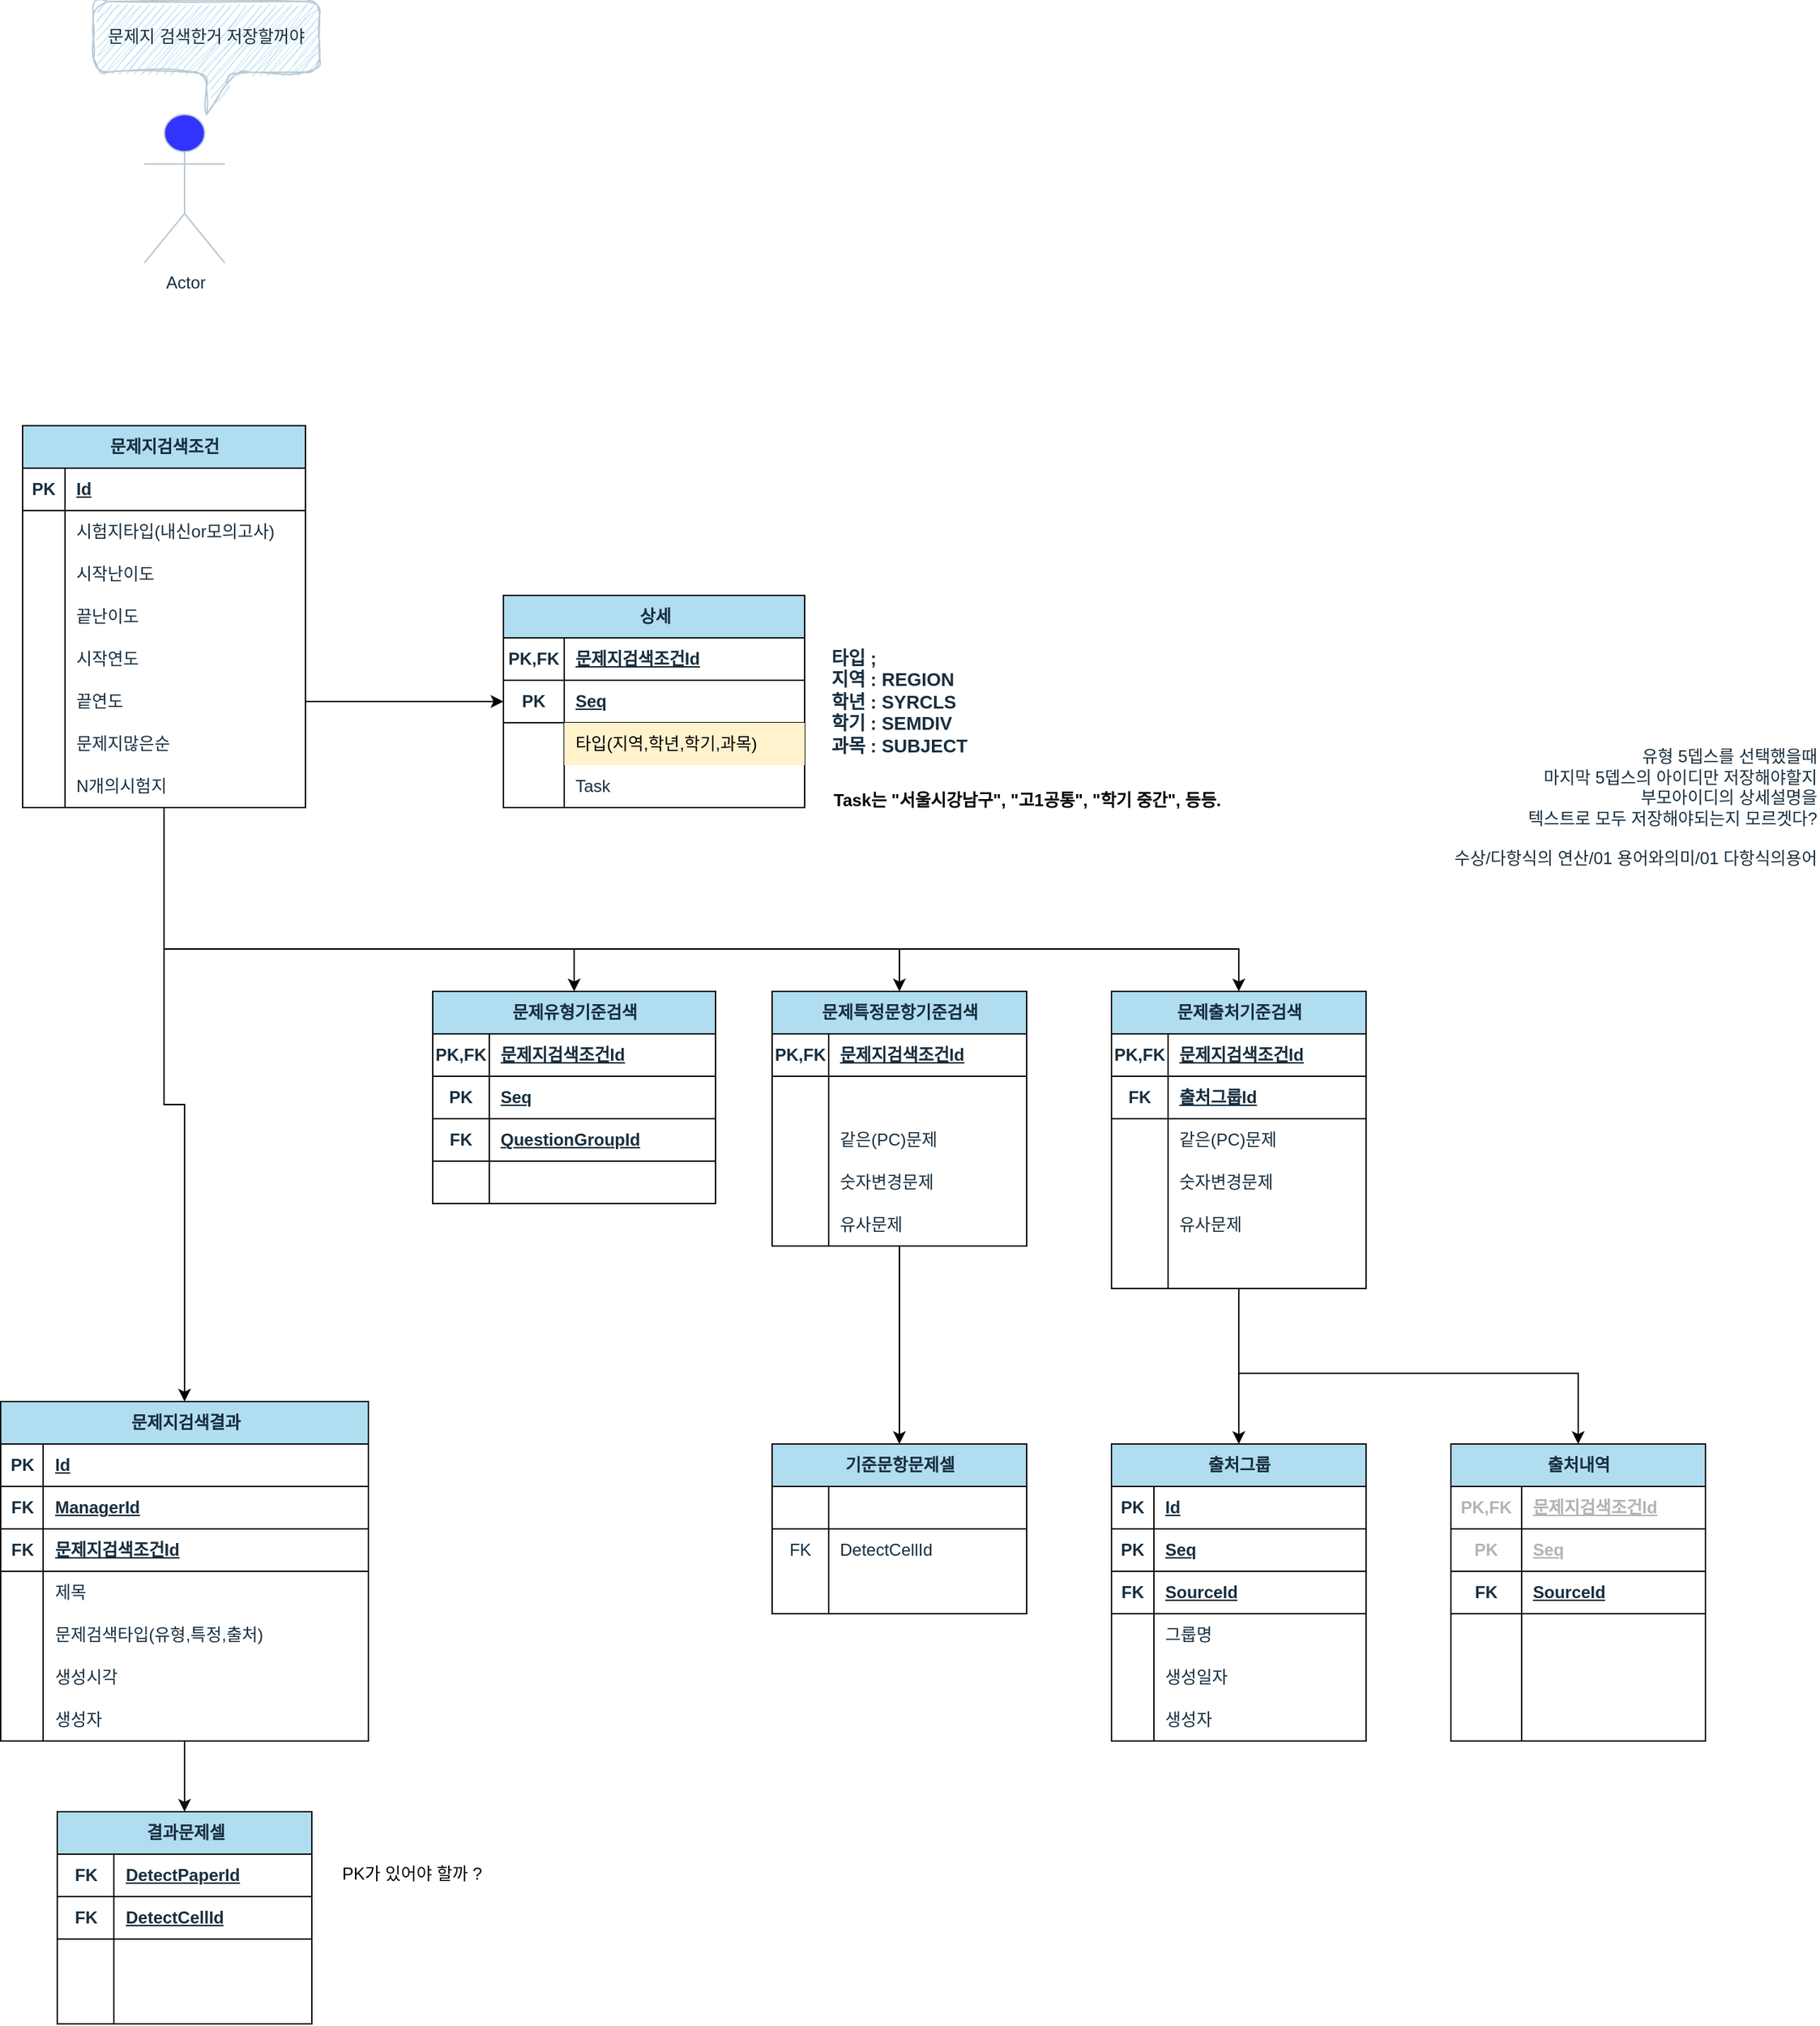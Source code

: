 <mxfile version="24.7.13">
  <diagram id="C5RBs43oDa-KdzZeNtuy" name="Page-1">
    <mxGraphModel dx="1687" dy="2178" grid="1" gridSize="10" guides="1" tooltips="1" connect="1" arrows="1" fold="1" page="1" pageScale="1" pageWidth="827" pageHeight="1169" math="0" shadow="0">
      <root>
        <mxCell id="WIyWlLk6GJQsqaUBKTNV-0" />
        <mxCell id="WIyWlLk6GJQsqaUBKTNV-1" parent="WIyWlLk6GJQsqaUBKTNV-0" />
        <mxCell id="vLPk0vdQ467cHO7tX7cO-0" value="결과문제셀" style="shape=table;startSize=30;container=1;collapsible=1;childLayout=tableLayout;fixedRows=1;rowLines=0;fontStyle=1;align=center;resizeLast=1;html=1;hachureGap=4;fontFamily=Helvetica;swimlaneLine=1;labelBackgroundColor=none;fillColor=#B1DDF0;strokeColor=#100f0f;fontColor=#182E3E;rounded=0;" parent="WIyWlLk6GJQsqaUBKTNV-1" vertex="1">
          <mxGeometry x="374.5" y="1140" width="180" height="150" as="geometry" />
        </mxCell>
        <mxCell id="vLPk0vdQ467cHO7tX7cO-1" value="" style="shape=tableRow;horizontal=0;startSize=0;swimlaneHead=0;swimlaneBody=0;fillColor=none;collapsible=0;dropTarget=0;points=[[0,0.5],[1,0.5]];portConstraint=eastwest;top=0;left=0;right=0;bottom=1;hachureGap=4;fontFamily=Helvetica;labelBackgroundColor=none;strokeColor=#100f0f;fontColor=#182E3E;rounded=0;" parent="vLPk0vdQ467cHO7tX7cO-0" vertex="1">
          <mxGeometry y="30" width="180" height="30" as="geometry" />
        </mxCell>
        <mxCell id="vLPk0vdQ467cHO7tX7cO-2" value="FK" style="shape=partialRectangle;connectable=0;fillColor=none;top=0;left=0;bottom=0;right=0;fontStyle=1;overflow=hidden;whiteSpace=wrap;html=1;hachureGap=4;fontFamily=Helvetica;labelBackgroundColor=none;strokeColor=#100f0f;fontColor=#182E3E;rounded=0;" parent="vLPk0vdQ467cHO7tX7cO-1" vertex="1">
          <mxGeometry width="40" height="30" as="geometry">
            <mxRectangle width="40" height="30" as="alternateBounds" />
          </mxGeometry>
        </mxCell>
        <mxCell id="vLPk0vdQ467cHO7tX7cO-3" value="DetectPaperId" style="shape=partialRectangle;connectable=0;fillColor=none;top=0;left=0;bottom=0;right=0;align=left;spacingLeft=6;fontStyle=5;overflow=hidden;whiteSpace=wrap;html=1;hachureGap=4;fontFamily=Helvetica;labelBackgroundColor=none;strokeColor=#100f0f;fontColor=#182E3E;rounded=0;" parent="vLPk0vdQ467cHO7tX7cO-1" vertex="1">
          <mxGeometry x="40" width="140" height="30" as="geometry">
            <mxRectangle width="140" height="30" as="alternateBounds" />
          </mxGeometry>
        </mxCell>
        <mxCell id="vLPk0vdQ467cHO7tX7cO-208" value="" style="shape=tableRow;horizontal=0;startSize=0;swimlaneHead=0;swimlaneBody=0;fillColor=none;collapsible=0;dropTarget=0;points=[[0,0.5],[1,0.5]];portConstraint=eastwest;top=0;left=0;right=0;bottom=1;hachureGap=4;fontFamily=Helvetica;labelBackgroundColor=none;strokeColor=#100f0f;fontColor=#182E3E;rounded=0;" parent="vLPk0vdQ467cHO7tX7cO-0" vertex="1">
          <mxGeometry y="60" width="180" height="30" as="geometry" />
        </mxCell>
        <mxCell id="vLPk0vdQ467cHO7tX7cO-209" value="FK" style="shape=partialRectangle;connectable=0;fillColor=none;top=0;left=0;bottom=0;right=0;fontStyle=1;overflow=hidden;whiteSpace=wrap;html=1;hachureGap=4;fontFamily=Helvetica;labelBackgroundColor=none;strokeColor=#100f0f;fontColor=#182E3E;rounded=0;" parent="vLPk0vdQ467cHO7tX7cO-208" vertex="1">
          <mxGeometry width="40" height="30" as="geometry">
            <mxRectangle width="40" height="30" as="alternateBounds" />
          </mxGeometry>
        </mxCell>
        <mxCell id="vLPk0vdQ467cHO7tX7cO-210" value="DetectCellId" style="shape=partialRectangle;connectable=0;fillColor=none;top=0;left=0;bottom=0;right=0;align=left;spacingLeft=6;fontStyle=5;overflow=hidden;whiteSpace=wrap;html=1;hachureGap=4;fontFamily=Helvetica;labelBackgroundColor=none;strokeColor=#100f0f;fontColor=#182E3E;rounded=0;" parent="vLPk0vdQ467cHO7tX7cO-208" vertex="1">
          <mxGeometry x="40" width="140" height="30" as="geometry">
            <mxRectangle width="140" height="30" as="alternateBounds" />
          </mxGeometry>
        </mxCell>
        <mxCell id="vLPk0vdQ467cHO7tX7cO-4" value="" style="shape=tableRow;horizontal=0;startSize=0;swimlaneHead=0;swimlaneBody=0;fillColor=none;collapsible=0;dropTarget=0;points=[[0,0.5],[1,0.5]];portConstraint=eastwest;top=0;left=0;right=0;bottom=0;hachureGap=4;fontFamily=Helvetica;labelBackgroundColor=none;strokeColor=#100f0f;fontColor=#182E3E;rounded=0;" parent="vLPk0vdQ467cHO7tX7cO-0" vertex="1">
          <mxGeometry y="90" width="180" height="30" as="geometry" />
        </mxCell>
        <mxCell id="vLPk0vdQ467cHO7tX7cO-5" value="" style="shape=partialRectangle;connectable=0;fillColor=none;top=0;left=0;bottom=0;right=0;editable=1;overflow=hidden;whiteSpace=wrap;html=1;hachureGap=4;fontFamily=Helvetica;labelBackgroundColor=none;strokeColor=#100f0f;fontColor=#182E3E;rounded=0;" parent="vLPk0vdQ467cHO7tX7cO-4" vertex="1">
          <mxGeometry width="40" height="30" as="geometry">
            <mxRectangle width="40" height="30" as="alternateBounds" />
          </mxGeometry>
        </mxCell>
        <mxCell id="vLPk0vdQ467cHO7tX7cO-6" value="" style="shape=partialRectangle;connectable=0;fillColor=none;top=0;left=0;bottom=0;right=0;align=left;spacingLeft=6;overflow=hidden;whiteSpace=wrap;html=1;hachureGap=4;fontFamily=Helvetica;labelBackgroundColor=none;strokeColor=#100f0f;fontColor=#182E3E;rounded=0;" parent="vLPk0vdQ467cHO7tX7cO-4" vertex="1">
          <mxGeometry x="40" width="140" height="30" as="geometry">
            <mxRectangle width="140" height="30" as="alternateBounds" />
          </mxGeometry>
        </mxCell>
        <mxCell id="vLPk0vdQ467cHO7tX7cO-10" value="" style="shape=tableRow;horizontal=0;startSize=0;swimlaneHead=0;swimlaneBody=0;fillColor=none;collapsible=0;dropTarget=0;points=[[0,0.5],[1,0.5]];portConstraint=eastwest;top=0;left=0;right=0;bottom=0;hachureGap=4;fontFamily=Helvetica;labelBackgroundColor=none;strokeColor=#100f0f;fontColor=#182E3E;rounded=0;" parent="vLPk0vdQ467cHO7tX7cO-0" vertex="1">
          <mxGeometry y="120" width="180" height="30" as="geometry" />
        </mxCell>
        <mxCell id="vLPk0vdQ467cHO7tX7cO-11" value="" style="shape=partialRectangle;connectable=0;fillColor=none;top=0;left=0;bottom=0;right=0;editable=1;overflow=hidden;whiteSpace=wrap;html=1;hachureGap=4;fontFamily=Helvetica;labelBackgroundColor=none;strokeColor=#100f0f;fontColor=#182E3E;rounded=0;" parent="vLPk0vdQ467cHO7tX7cO-10" vertex="1">
          <mxGeometry width="40" height="30" as="geometry">
            <mxRectangle width="40" height="30" as="alternateBounds" />
          </mxGeometry>
        </mxCell>
        <mxCell id="vLPk0vdQ467cHO7tX7cO-12" value="" style="shape=partialRectangle;connectable=0;fillColor=none;top=0;left=0;bottom=0;right=0;align=left;spacingLeft=6;overflow=hidden;whiteSpace=wrap;html=1;hachureGap=4;fontFamily=Helvetica;labelBackgroundColor=none;strokeColor=#100f0f;fontColor=#182E3E;rounded=0;" parent="vLPk0vdQ467cHO7tX7cO-10" vertex="1">
          <mxGeometry x="40" width="140" height="30" as="geometry">
            <mxRectangle width="140" height="30" as="alternateBounds" />
          </mxGeometry>
        </mxCell>
        <mxCell id="vLPk0vdQ467cHO7tX7cO-26" value="문제출처기준검색" style="shape=table;startSize=30;container=1;collapsible=1;childLayout=tableLayout;fixedRows=1;rowLines=0;fontStyle=1;align=center;resizeLast=1;html=1;hachureGap=4;fontFamily=Helvetica;swimlaneLine=1;labelBackgroundColor=none;fillColor=#B1DDF0;strokeColor=#100f0f;fontColor=#182E3E;rounded=0;" parent="WIyWlLk6GJQsqaUBKTNV-1" vertex="1">
          <mxGeometry x="1120" y="560" width="180" height="210" as="geometry" />
        </mxCell>
        <mxCell id="vLPk0vdQ467cHO7tX7cO-196" value="" style="shape=tableRow;horizontal=0;startSize=0;swimlaneHead=0;swimlaneBody=0;fillColor=none;collapsible=0;dropTarget=0;points=[[0,0.5],[1,0.5]];portConstraint=eastwest;top=0;left=0;right=0;bottom=1;hachureGap=4;fontFamily=Helvetica;labelBackgroundColor=none;strokeColor=#100f0f;fontColor=#182E3E;rounded=0;" parent="vLPk0vdQ467cHO7tX7cO-26" vertex="1">
          <mxGeometry y="30" width="180" height="30" as="geometry" />
        </mxCell>
        <mxCell id="vLPk0vdQ467cHO7tX7cO-197" value="PK,FK" style="shape=partialRectangle;connectable=0;fillColor=none;top=0;left=0;bottom=0;right=0;fontStyle=1;overflow=hidden;whiteSpace=wrap;html=1;hachureGap=4;fontFamily=Helvetica;labelBackgroundColor=none;strokeColor=#100f0f;fontColor=#182E3E;rounded=0;" parent="vLPk0vdQ467cHO7tX7cO-196" vertex="1">
          <mxGeometry width="40" height="30" as="geometry">
            <mxRectangle width="40" height="30" as="alternateBounds" />
          </mxGeometry>
        </mxCell>
        <mxCell id="vLPk0vdQ467cHO7tX7cO-198" value="문제지검색조건Id" style="shape=partialRectangle;connectable=0;fillColor=none;top=0;left=0;bottom=0;right=0;align=left;spacingLeft=6;fontStyle=5;overflow=hidden;whiteSpace=wrap;html=1;hachureGap=4;fontFamily=Helvetica;labelBackgroundColor=none;strokeColor=#100f0f;fontColor=#182E3E;rounded=0;" parent="vLPk0vdQ467cHO7tX7cO-196" vertex="1">
          <mxGeometry x="40" width="140" height="30" as="geometry">
            <mxRectangle width="140" height="30" as="alternateBounds" />
          </mxGeometry>
        </mxCell>
        <mxCell id="vLPk0vdQ467cHO7tX7cO-27" value="" style="shape=tableRow;horizontal=0;startSize=0;swimlaneHead=0;swimlaneBody=0;fillColor=none;collapsible=0;dropTarget=0;points=[[0,0.5],[1,0.5]];portConstraint=eastwest;top=0;left=0;right=0;bottom=1;hachureGap=4;fontFamily=Helvetica;labelBackgroundColor=none;strokeColor=#100f0f;fontColor=#182E3E;rounded=0;" parent="vLPk0vdQ467cHO7tX7cO-26" vertex="1">
          <mxGeometry y="60" width="180" height="30" as="geometry" />
        </mxCell>
        <mxCell id="vLPk0vdQ467cHO7tX7cO-28" value="FK" style="shape=partialRectangle;connectable=0;fillColor=none;top=0;left=0;bottom=0;right=0;fontStyle=1;overflow=hidden;whiteSpace=wrap;html=1;hachureGap=4;fontFamily=Helvetica;labelBackgroundColor=none;strokeColor=#100f0f;fontColor=#182E3E;rounded=0;" parent="vLPk0vdQ467cHO7tX7cO-27" vertex="1">
          <mxGeometry width="40" height="30" as="geometry">
            <mxRectangle width="40" height="30" as="alternateBounds" />
          </mxGeometry>
        </mxCell>
        <mxCell id="vLPk0vdQ467cHO7tX7cO-29" value="출처그룹Id" style="shape=partialRectangle;connectable=0;fillColor=none;top=0;left=0;bottom=0;right=0;align=left;spacingLeft=6;fontStyle=5;overflow=hidden;whiteSpace=wrap;html=1;hachureGap=4;fontFamily=Helvetica;labelBackgroundColor=none;strokeColor=#100f0f;fontColor=#182E3E;rounded=0;" parent="vLPk0vdQ467cHO7tX7cO-27" vertex="1">
          <mxGeometry x="40" width="140" height="30" as="geometry">
            <mxRectangle width="140" height="30" as="alternateBounds" />
          </mxGeometry>
        </mxCell>
        <mxCell id="vLPk0vdQ467cHO7tX7cO-30" value="" style="shape=tableRow;horizontal=0;startSize=0;swimlaneHead=0;swimlaneBody=0;fillColor=none;collapsible=0;dropTarget=0;points=[[0,0.5],[1,0.5]];portConstraint=eastwest;top=0;left=0;right=0;bottom=0;hachureGap=4;fontFamily=Helvetica;labelBackgroundColor=none;strokeColor=#100f0f;fontColor=#182E3E;rounded=0;" parent="vLPk0vdQ467cHO7tX7cO-26" vertex="1">
          <mxGeometry y="90" width="180" height="30" as="geometry" />
        </mxCell>
        <mxCell id="vLPk0vdQ467cHO7tX7cO-31" value="" style="shape=partialRectangle;connectable=0;fillColor=none;top=0;left=0;bottom=0;right=0;editable=1;overflow=hidden;whiteSpace=wrap;html=1;hachureGap=4;fontFamily=Helvetica;labelBackgroundColor=none;strokeColor=#100f0f;fontColor=#182E3E;rounded=0;" parent="vLPk0vdQ467cHO7tX7cO-30" vertex="1">
          <mxGeometry width="40" height="30" as="geometry">
            <mxRectangle width="40" height="30" as="alternateBounds" />
          </mxGeometry>
        </mxCell>
        <mxCell id="vLPk0vdQ467cHO7tX7cO-32" value="같은(PC)문제" style="shape=partialRectangle;connectable=0;fillColor=none;top=0;left=0;bottom=0;right=0;align=left;spacingLeft=6;overflow=hidden;whiteSpace=wrap;html=1;hachureGap=4;fontFamily=Helvetica;labelBackgroundColor=none;strokeColor=#100f0f;fontColor=#182E3E;rounded=0;" parent="vLPk0vdQ467cHO7tX7cO-30" vertex="1">
          <mxGeometry x="40" width="140" height="30" as="geometry">
            <mxRectangle width="140" height="30" as="alternateBounds" />
          </mxGeometry>
        </mxCell>
        <mxCell id="PI4nOq9In8Wxo1rKeL7d-9" value="" style="shape=tableRow;horizontal=0;startSize=0;swimlaneHead=0;swimlaneBody=0;fillColor=none;collapsible=0;dropTarget=0;points=[[0,0.5],[1,0.5]];portConstraint=eastwest;top=0;left=0;right=0;bottom=0;hachureGap=4;fontFamily=Helvetica;labelBackgroundColor=none;strokeColor=#100f0f;fontColor=#182E3E;rounded=0;" vertex="1" parent="vLPk0vdQ467cHO7tX7cO-26">
          <mxGeometry y="120" width="180" height="30" as="geometry" />
        </mxCell>
        <mxCell id="PI4nOq9In8Wxo1rKeL7d-10" value="" style="shape=partialRectangle;connectable=0;fillColor=none;top=0;left=0;bottom=0;right=0;editable=1;overflow=hidden;whiteSpace=wrap;html=1;hachureGap=4;fontFamily=Helvetica;labelBackgroundColor=none;strokeColor=#100f0f;fontColor=#182E3E;rounded=0;" vertex="1" parent="PI4nOq9In8Wxo1rKeL7d-9">
          <mxGeometry width="40" height="30" as="geometry">
            <mxRectangle width="40" height="30" as="alternateBounds" />
          </mxGeometry>
        </mxCell>
        <mxCell id="PI4nOq9In8Wxo1rKeL7d-11" value="숫자변경문제" style="shape=partialRectangle;connectable=0;fillColor=none;top=0;left=0;bottom=0;right=0;align=left;spacingLeft=6;overflow=hidden;whiteSpace=wrap;html=1;hachureGap=4;fontFamily=Helvetica;labelBackgroundColor=none;strokeColor=#100f0f;fontColor=#182E3E;rounded=0;" vertex="1" parent="PI4nOq9In8Wxo1rKeL7d-9">
          <mxGeometry x="40" width="140" height="30" as="geometry">
            <mxRectangle width="140" height="30" as="alternateBounds" />
          </mxGeometry>
        </mxCell>
        <mxCell id="PI4nOq9In8Wxo1rKeL7d-6" value="" style="shape=tableRow;horizontal=0;startSize=0;swimlaneHead=0;swimlaneBody=0;fillColor=none;collapsible=0;dropTarget=0;points=[[0,0.5],[1,0.5]];portConstraint=eastwest;top=0;left=0;right=0;bottom=0;hachureGap=4;fontFamily=Helvetica;labelBackgroundColor=none;strokeColor=#100f0f;fontColor=#182E3E;rounded=0;" vertex="1" parent="vLPk0vdQ467cHO7tX7cO-26">
          <mxGeometry y="150" width="180" height="30" as="geometry" />
        </mxCell>
        <mxCell id="PI4nOq9In8Wxo1rKeL7d-7" value="" style="shape=partialRectangle;connectable=0;fillColor=none;top=0;left=0;bottom=0;right=0;editable=1;overflow=hidden;whiteSpace=wrap;html=1;hachureGap=4;fontFamily=Helvetica;labelBackgroundColor=none;strokeColor=#100f0f;fontColor=#182E3E;rounded=0;" vertex="1" parent="PI4nOq9In8Wxo1rKeL7d-6">
          <mxGeometry width="40" height="30" as="geometry">
            <mxRectangle width="40" height="30" as="alternateBounds" />
          </mxGeometry>
        </mxCell>
        <mxCell id="PI4nOq9In8Wxo1rKeL7d-8" value="유사문제" style="shape=partialRectangle;connectable=0;fillColor=none;top=0;left=0;bottom=0;right=0;align=left;spacingLeft=6;overflow=hidden;whiteSpace=wrap;html=1;hachureGap=4;fontFamily=Helvetica;labelBackgroundColor=none;strokeColor=#100f0f;fontColor=#182E3E;rounded=0;" vertex="1" parent="PI4nOq9In8Wxo1rKeL7d-6">
          <mxGeometry x="40" width="140" height="30" as="geometry">
            <mxRectangle width="140" height="30" as="alternateBounds" />
          </mxGeometry>
        </mxCell>
        <mxCell id="9MJ9S5fco6zbVNsvGFVZ-160" value="" style="shape=tableRow;horizontal=0;startSize=0;swimlaneHead=0;swimlaneBody=0;fillColor=none;collapsible=0;dropTarget=0;points=[[0,0.5],[1,0.5]];portConstraint=eastwest;top=0;left=0;right=0;bottom=0;hachureGap=4;fontFamily=Helvetica;labelBackgroundColor=none;strokeColor=#100f0f;fontColor=#182E3E;rounded=0;" parent="vLPk0vdQ467cHO7tX7cO-26" vertex="1">
          <mxGeometry y="180" width="180" height="30" as="geometry" />
        </mxCell>
        <mxCell id="9MJ9S5fco6zbVNsvGFVZ-161" value="" style="shape=partialRectangle;connectable=0;fillColor=none;top=0;left=0;bottom=0;right=0;editable=1;overflow=hidden;whiteSpace=wrap;html=1;hachureGap=4;fontFamily=Helvetica;labelBackgroundColor=none;strokeColor=#100f0f;fontColor=#182E3E;rounded=0;" parent="9MJ9S5fco6zbVNsvGFVZ-160" vertex="1">
          <mxGeometry width="40" height="30" as="geometry">
            <mxRectangle width="40" height="30" as="alternateBounds" />
          </mxGeometry>
        </mxCell>
        <mxCell id="9MJ9S5fco6zbVNsvGFVZ-162" value="" style="shape=partialRectangle;connectable=0;fillColor=none;top=0;left=0;bottom=0;right=0;align=left;spacingLeft=6;overflow=hidden;whiteSpace=wrap;html=1;hachureGap=4;fontFamily=Helvetica;labelBackgroundColor=none;strokeColor=#100f0f;fontColor=#182E3E;rounded=0;" parent="9MJ9S5fco6zbVNsvGFVZ-160" vertex="1">
          <mxGeometry x="40" width="140" height="30" as="geometry">
            <mxRectangle width="140" height="30" as="alternateBounds" />
          </mxGeometry>
        </mxCell>
        <mxCell id="vLPk0vdQ467cHO7tX7cO-39" value="문제특정문항기준검색" style="shape=table;startSize=30;container=1;collapsible=1;childLayout=tableLayout;fixedRows=1;rowLines=0;fontStyle=1;align=center;resizeLast=1;html=1;hachureGap=4;fontFamily=Helvetica;swimlaneLine=1;labelBackgroundColor=none;fillColor=#B1DDF0;strokeColor=#100f0f;fontColor=#182E3E;rounded=0;" parent="WIyWlLk6GJQsqaUBKTNV-1" vertex="1">
          <mxGeometry x="880" y="560" width="180" height="180" as="geometry" />
        </mxCell>
        <mxCell id="vLPk0vdQ467cHO7tX7cO-40" value="" style="shape=tableRow;horizontal=0;startSize=0;swimlaneHead=0;swimlaneBody=0;fillColor=none;collapsible=0;dropTarget=0;points=[[0,0.5],[1,0.5]];portConstraint=eastwest;top=0;left=0;right=0;bottom=1;hachureGap=4;fontFamily=Helvetica;labelBackgroundColor=none;strokeColor=#100f0f;fontColor=#182E3E;rounded=0;" parent="vLPk0vdQ467cHO7tX7cO-39" vertex="1">
          <mxGeometry y="30" width="180" height="30" as="geometry" />
        </mxCell>
        <mxCell id="vLPk0vdQ467cHO7tX7cO-41" value="PK,FK" style="shape=partialRectangle;connectable=0;fillColor=none;top=0;left=0;bottom=0;right=0;fontStyle=1;overflow=hidden;whiteSpace=wrap;html=1;hachureGap=4;fontFamily=Helvetica;labelBackgroundColor=none;strokeColor=#100f0f;fontColor=#182E3E;rounded=0;" parent="vLPk0vdQ467cHO7tX7cO-40" vertex="1">
          <mxGeometry width="40" height="30" as="geometry">
            <mxRectangle width="40" height="30" as="alternateBounds" />
          </mxGeometry>
        </mxCell>
        <mxCell id="vLPk0vdQ467cHO7tX7cO-42" value="문제지검색조건Id" style="shape=partialRectangle;connectable=0;fillColor=none;top=0;left=0;bottom=0;right=0;align=left;spacingLeft=6;fontStyle=5;overflow=hidden;whiteSpace=wrap;html=1;hachureGap=4;fontFamily=Helvetica;labelBackgroundColor=none;strokeColor=#100f0f;fontColor=#182E3E;rounded=0;" parent="vLPk0vdQ467cHO7tX7cO-40" vertex="1">
          <mxGeometry x="40" width="140" height="30" as="geometry">
            <mxRectangle width="140" height="30" as="alternateBounds" />
          </mxGeometry>
        </mxCell>
        <mxCell id="vLPk0vdQ467cHO7tX7cO-46" value="" style="shape=tableRow;horizontal=0;startSize=0;swimlaneHead=0;swimlaneBody=0;fillColor=none;collapsible=0;dropTarget=0;points=[[0,0.5],[1,0.5]];portConstraint=eastwest;top=0;left=0;right=0;bottom=0;hachureGap=4;fontFamily=Helvetica;labelBackgroundColor=none;strokeColor=#100f0f;fontColor=#182E3E;rounded=0;" parent="vLPk0vdQ467cHO7tX7cO-39" vertex="1">
          <mxGeometry y="60" width="180" height="30" as="geometry" />
        </mxCell>
        <mxCell id="vLPk0vdQ467cHO7tX7cO-47" value="" style="shape=partialRectangle;connectable=0;fillColor=none;top=0;left=0;bottom=0;right=0;editable=1;overflow=hidden;whiteSpace=wrap;html=1;hachureGap=4;fontFamily=Helvetica;labelBackgroundColor=none;strokeColor=#100f0f;fontColor=#182E3E;rounded=0;" parent="vLPk0vdQ467cHO7tX7cO-46" vertex="1">
          <mxGeometry width="40" height="30" as="geometry">
            <mxRectangle width="40" height="30" as="alternateBounds" />
          </mxGeometry>
        </mxCell>
        <mxCell id="vLPk0vdQ467cHO7tX7cO-48" value="" style="shape=partialRectangle;connectable=0;fillColor=none;top=0;left=0;bottom=0;right=0;align=left;spacingLeft=6;overflow=hidden;whiteSpace=wrap;html=1;hachureGap=4;fontFamily=Helvetica;labelBackgroundColor=none;strokeColor=#100f0f;fontColor=#182E3E;rounded=0;" parent="vLPk0vdQ467cHO7tX7cO-46" vertex="1">
          <mxGeometry x="40" width="140" height="30" as="geometry">
            <mxRectangle width="140" height="30" as="alternateBounds" />
          </mxGeometry>
        </mxCell>
        <mxCell id="vLPk0vdQ467cHO7tX7cO-49" value="" style="shape=tableRow;horizontal=0;startSize=0;swimlaneHead=0;swimlaneBody=0;fillColor=none;collapsible=0;dropTarget=0;points=[[0,0.5],[1,0.5]];portConstraint=eastwest;top=0;left=0;right=0;bottom=0;hachureGap=4;fontFamily=Helvetica;labelBackgroundColor=none;strokeColor=#100f0f;fontColor=#182E3E;rounded=0;" parent="vLPk0vdQ467cHO7tX7cO-39" vertex="1">
          <mxGeometry y="90" width="180" height="30" as="geometry" />
        </mxCell>
        <mxCell id="vLPk0vdQ467cHO7tX7cO-50" value="" style="shape=partialRectangle;connectable=0;fillColor=none;top=0;left=0;bottom=0;right=0;editable=1;overflow=hidden;whiteSpace=wrap;html=1;hachureGap=4;fontFamily=Helvetica;labelBackgroundColor=none;strokeColor=#100f0f;fontColor=#182E3E;rounded=0;" parent="vLPk0vdQ467cHO7tX7cO-49" vertex="1">
          <mxGeometry width="40" height="30" as="geometry">
            <mxRectangle width="40" height="30" as="alternateBounds" />
          </mxGeometry>
        </mxCell>
        <mxCell id="vLPk0vdQ467cHO7tX7cO-51" value="같은(PC)문제" style="shape=partialRectangle;connectable=0;fillColor=none;top=0;left=0;bottom=0;right=0;align=left;spacingLeft=6;overflow=hidden;whiteSpace=wrap;html=1;hachureGap=4;fontFamily=Helvetica;labelBackgroundColor=none;strokeColor=#100f0f;fontColor=#182E3E;rounded=0;" parent="vLPk0vdQ467cHO7tX7cO-49" vertex="1">
          <mxGeometry x="40" width="140" height="30" as="geometry">
            <mxRectangle width="140" height="30" as="alternateBounds" />
          </mxGeometry>
        </mxCell>
        <mxCell id="vLPk0vdQ467cHO7tX7cO-126" value="" style="shape=tableRow;horizontal=0;startSize=0;swimlaneHead=0;swimlaneBody=0;fillColor=none;collapsible=0;dropTarget=0;points=[[0,0.5],[1,0.5]];portConstraint=eastwest;top=0;left=0;right=0;bottom=0;hachureGap=4;fontFamily=Helvetica;labelBackgroundColor=none;strokeColor=#100f0f;fontColor=#182E3E;rounded=0;" parent="vLPk0vdQ467cHO7tX7cO-39" vertex="1">
          <mxGeometry y="120" width="180" height="30" as="geometry" />
        </mxCell>
        <mxCell id="vLPk0vdQ467cHO7tX7cO-127" value="" style="shape=partialRectangle;connectable=0;fillColor=none;top=0;left=0;bottom=0;right=0;editable=1;overflow=hidden;whiteSpace=wrap;html=1;hachureGap=4;fontFamily=Helvetica;labelBackgroundColor=none;strokeColor=#100f0f;fontColor=#182E3E;rounded=0;" parent="vLPk0vdQ467cHO7tX7cO-126" vertex="1">
          <mxGeometry width="40" height="30" as="geometry">
            <mxRectangle width="40" height="30" as="alternateBounds" />
          </mxGeometry>
        </mxCell>
        <mxCell id="vLPk0vdQ467cHO7tX7cO-128" value="숫자변경문제" style="shape=partialRectangle;connectable=0;fillColor=none;top=0;left=0;bottom=0;right=0;align=left;spacingLeft=6;overflow=hidden;whiteSpace=wrap;html=1;hachureGap=4;fontFamily=Helvetica;labelBackgroundColor=none;strokeColor=#100f0f;fontColor=#182E3E;rounded=0;" parent="vLPk0vdQ467cHO7tX7cO-126" vertex="1">
          <mxGeometry x="40" width="140" height="30" as="geometry">
            <mxRectangle width="140" height="30" as="alternateBounds" />
          </mxGeometry>
        </mxCell>
        <mxCell id="vLPk0vdQ467cHO7tX7cO-129" value="" style="shape=tableRow;horizontal=0;startSize=0;swimlaneHead=0;swimlaneBody=0;fillColor=none;collapsible=0;dropTarget=0;points=[[0,0.5],[1,0.5]];portConstraint=eastwest;top=0;left=0;right=0;bottom=0;hachureGap=4;fontFamily=Helvetica;labelBackgroundColor=none;strokeColor=#100f0f;fontColor=#182E3E;rounded=0;" parent="vLPk0vdQ467cHO7tX7cO-39" vertex="1">
          <mxGeometry y="150" width="180" height="30" as="geometry" />
        </mxCell>
        <mxCell id="vLPk0vdQ467cHO7tX7cO-130" value="" style="shape=partialRectangle;connectable=0;fillColor=none;top=0;left=0;bottom=0;right=0;editable=1;overflow=hidden;whiteSpace=wrap;html=1;hachureGap=4;fontFamily=Helvetica;labelBackgroundColor=none;strokeColor=#100f0f;fontColor=#182E3E;rounded=0;" parent="vLPk0vdQ467cHO7tX7cO-129" vertex="1">
          <mxGeometry width="40" height="30" as="geometry">
            <mxRectangle width="40" height="30" as="alternateBounds" />
          </mxGeometry>
        </mxCell>
        <mxCell id="vLPk0vdQ467cHO7tX7cO-131" value="유사문제" style="shape=partialRectangle;connectable=0;fillColor=none;top=0;left=0;bottom=0;right=0;align=left;spacingLeft=6;overflow=hidden;whiteSpace=wrap;html=1;hachureGap=4;fontFamily=Helvetica;labelBackgroundColor=none;strokeColor=#100f0f;fontColor=#182E3E;rounded=0;" parent="vLPk0vdQ467cHO7tX7cO-129" vertex="1">
          <mxGeometry x="40" width="140" height="30" as="geometry">
            <mxRectangle width="140" height="30" as="alternateBounds" />
          </mxGeometry>
        </mxCell>
        <mxCell id="vLPk0vdQ467cHO7tX7cO-52" value="문제지검색결과" style="shape=table;startSize=30;container=1;collapsible=1;childLayout=tableLayout;fixedRows=1;rowLines=0;fontStyle=1;align=center;resizeLast=1;html=1;hachureGap=4;fontFamily=Helvetica;swimlaneLine=1;labelBackgroundColor=none;fillColor=#B1DDF0;strokeColor=#100f0f;fontColor=#182E3E;rounded=0;" parent="WIyWlLk6GJQsqaUBKTNV-1" vertex="1">
          <mxGeometry x="334.5" y="850" width="260" height="240" as="geometry" />
        </mxCell>
        <mxCell id="vLPk0vdQ467cHO7tX7cO-53" value="" style="shape=tableRow;horizontal=0;startSize=0;swimlaneHead=0;swimlaneBody=0;fillColor=none;collapsible=0;dropTarget=0;points=[[0,0.5],[1,0.5]];portConstraint=eastwest;top=0;left=0;right=0;bottom=1;hachureGap=4;fontFamily=Helvetica;labelBackgroundColor=none;strokeColor=#100f0f;fontColor=#182E3E;rounded=0;" parent="vLPk0vdQ467cHO7tX7cO-52" vertex="1">
          <mxGeometry y="30" width="260" height="30" as="geometry" />
        </mxCell>
        <mxCell id="vLPk0vdQ467cHO7tX7cO-54" value="PK" style="shape=partialRectangle;connectable=0;fillColor=none;top=0;left=0;bottom=0;right=0;fontStyle=1;overflow=hidden;whiteSpace=wrap;html=1;hachureGap=4;fontFamily=Helvetica;labelBackgroundColor=none;strokeColor=#100f0f;fontColor=#182E3E;rounded=0;" parent="vLPk0vdQ467cHO7tX7cO-53" vertex="1">
          <mxGeometry width="30" height="30" as="geometry">
            <mxRectangle width="30" height="30" as="alternateBounds" />
          </mxGeometry>
        </mxCell>
        <mxCell id="vLPk0vdQ467cHO7tX7cO-55" value="Id" style="shape=partialRectangle;connectable=0;fillColor=none;top=0;left=0;bottom=0;right=0;align=left;spacingLeft=6;fontStyle=5;overflow=hidden;whiteSpace=wrap;html=1;hachureGap=4;fontFamily=Helvetica;labelBackgroundColor=none;strokeColor=#100f0f;fontColor=#182E3E;rounded=0;" parent="vLPk0vdQ467cHO7tX7cO-53" vertex="1">
          <mxGeometry x="30" width="230" height="30" as="geometry">
            <mxRectangle width="230" height="30" as="alternateBounds" />
          </mxGeometry>
        </mxCell>
        <mxCell id="vLPk0vdQ467cHO7tX7cO-205" value="" style="shape=tableRow;horizontal=0;startSize=0;swimlaneHead=0;swimlaneBody=0;fillColor=none;collapsible=0;dropTarget=0;points=[[0,0.5],[1,0.5]];portConstraint=eastwest;top=0;left=0;right=0;bottom=1;hachureGap=4;fontFamily=Helvetica;labelBackgroundColor=none;strokeColor=#100f0f;fontColor=#182E3E;rounded=0;" parent="vLPk0vdQ467cHO7tX7cO-52" vertex="1">
          <mxGeometry y="60" width="260" height="30" as="geometry" />
        </mxCell>
        <mxCell id="vLPk0vdQ467cHO7tX7cO-206" value="FK" style="shape=partialRectangle;connectable=0;fillColor=none;top=0;left=0;bottom=0;right=0;fontStyle=1;overflow=hidden;whiteSpace=wrap;html=1;hachureGap=4;fontFamily=Helvetica;labelBackgroundColor=none;strokeColor=#100f0f;fontColor=#182E3E;rounded=0;" parent="vLPk0vdQ467cHO7tX7cO-205" vertex="1">
          <mxGeometry width="30" height="30" as="geometry">
            <mxRectangle width="30" height="30" as="alternateBounds" />
          </mxGeometry>
        </mxCell>
        <mxCell id="vLPk0vdQ467cHO7tX7cO-207" value="ManagerId" style="shape=partialRectangle;connectable=0;fillColor=none;top=0;left=0;bottom=0;right=0;align=left;spacingLeft=6;fontStyle=5;overflow=hidden;whiteSpace=wrap;html=1;hachureGap=4;fontFamily=Helvetica;labelBackgroundColor=none;strokeColor=#100f0f;fontColor=#182E3E;rounded=0;" parent="vLPk0vdQ467cHO7tX7cO-205" vertex="1">
          <mxGeometry x="30" width="230" height="30" as="geometry">
            <mxRectangle width="230" height="30" as="alternateBounds" />
          </mxGeometry>
        </mxCell>
        <mxCell id="vLPk0vdQ467cHO7tX7cO-219" value="" style="shape=tableRow;horizontal=0;startSize=0;swimlaneHead=0;swimlaneBody=0;fillColor=none;collapsible=0;dropTarget=0;points=[[0,0.5],[1,0.5]];portConstraint=eastwest;top=0;left=0;right=0;bottom=1;hachureGap=4;fontFamily=Helvetica;labelBackgroundColor=none;strokeColor=#100f0f;fontColor=#182E3E;rounded=0;" parent="vLPk0vdQ467cHO7tX7cO-52" vertex="1">
          <mxGeometry y="90" width="260" height="30" as="geometry" />
        </mxCell>
        <mxCell id="vLPk0vdQ467cHO7tX7cO-220" value="FK" style="shape=partialRectangle;connectable=0;fillColor=none;top=0;left=0;bottom=0;right=0;fontStyle=1;overflow=hidden;whiteSpace=wrap;html=1;hachureGap=4;fontFamily=Helvetica;labelBackgroundColor=none;strokeColor=#100f0f;fontColor=#182E3E;rounded=0;" parent="vLPk0vdQ467cHO7tX7cO-219" vertex="1">
          <mxGeometry width="30" height="30" as="geometry">
            <mxRectangle width="30" height="30" as="alternateBounds" />
          </mxGeometry>
        </mxCell>
        <mxCell id="vLPk0vdQ467cHO7tX7cO-221" value="문제지검색조건Id" style="shape=partialRectangle;connectable=0;fillColor=none;top=0;left=0;bottom=0;right=0;align=left;spacingLeft=6;fontStyle=5;overflow=hidden;whiteSpace=wrap;html=1;hachureGap=4;fontFamily=Helvetica;labelBackgroundColor=none;strokeColor=#100f0f;fontColor=#182E3E;rounded=0;" parent="vLPk0vdQ467cHO7tX7cO-219" vertex="1">
          <mxGeometry x="30" width="230" height="30" as="geometry">
            <mxRectangle width="230" height="30" as="alternateBounds" />
          </mxGeometry>
        </mxCell>
        <mxCell id="vLPk0vdQ467cHO7tX7cO-56" value="" style="shape=tableRow;horizontal=0;startSize=0;swimlaneHead=0;swimlaneBody=0;fillColor=none;collapsible=0;dropTarget=0;points=[[0,0.5],[1,0.5]];portConstraint=eastwest;top=0;left=0;right=0;bottom=0;hachureGap=4;fontFamily=Helvetica;labelBackgroundColor=none;strokeColor=#100f0f;fontColor=#182E3E;rounded=0;" parent="vLPk0vdQ467cHO7tX7cO-52" vertex="1">
          <mxGeometry y="120" width="260" height="30" as="geometry" />
        </mxCell>
        <mxCell id="vLPk0vdQ467cHO7tX7cO-57" value="" style="shape=partialRectangle;connectable=0;fillColor=none;top=0;left=0;bottom=0;right=0;editable=1;overflow=hidden;whiteSpace=wrap;html=1;hachureGap=4;fontFamily=Helvetica;labelBackgroundColor=none;strokeColor=#100f0f;fontColor=#182E3E;rounded=0;" parent="vLPk0vdQ467cHO7tX7cO-56" vertex="1">
          <mxGeometry width="30" height="30" as="geometry">
            <mxRectangle width="30" height="30" as="alternateBounds" />
          </mxGeometry>
        </mxCell>
        <mxCell id="vLPk0vdQ467cHO7tX7cO-58" value="제목" style="shape=partialRectangle;connectable=0;fillColor=none;top=0;left=0;bottom=0;right=0;align=left;spacingLeft=6;overflow=hidden;whiteSpace=wrap;html=1;hachureGap=4;fontFamily=Helvetica;labelBackgroundColor=none;strokeColor=#100f0f;fontColor=#182E3E;rounded=0;" parent="vLPk0vdQ467cHO7tX7cO-56" vertex="1">
          <mxGeometry x="30" width="230" height="30" as="geometry">
            <mxRectangle width="230" height="30" as="alternateBounds" />
          </mxGeometry>
        </mxCell>
        <mxCell id="vLPk0vdQ467cHO7tX7cO-59" value="" style="shape=tableRow;horizontal=0;startSize=0;swimlaneHead=0;swimlaneBody=0;fillColor=none;collapsible=0;dropTarget=0;points=[[0,0.5],[1,0.5]];portConstraint=eastwest;top=0;left=0;right=0;bottom=0;hachureGap=4;fontFamily=Helvetica;labelBackgroundColor=none;strokeColor=#100f0f;fontColor=#182E3E;rounded=0;" parent="vLPk0vdQ467cHO7tX7cO-52" vertex="1">
          <mxGeometry y="150" width="260" height="30" as="geometry" />
        </mxCell>
        <mxCell id="vLPk0vdQ467cHO7tX7cO-60" value="" style="shape=partialRectangle;connectable=0;fillColor=none;top=0;left=0;bottom=0;right=0;editable=1;overflow=hidden;whiteSpace=wrap;html=1;hachureGap=4;fontFamily=Helvetica;labelBackgroundColor=none;strokeColor=#100f0f;fontColor=#182E3E;rounded=0;" parent="vLPk0vdQ467cHO7tX7cO-59" vertex="1">
          <mxGeometry width="30" height="30" as="geometry">
            <mxRectangle width="30" height="30" as="alternateBounds" />
          </mxGeometry>
        </mxCell>
        <mxCell id="vLPk0vdQ467cHO7tX7cO-61" value="문제검색타입(유형,특정,출처)" style="shape=partialRectangle;connectable=0;fillColor=none;top=0;left=0;bottom=0;right=0;align=left;spacingLeft=6;overflow=hidden;whiteSpace=wrap;html=1;hachureGap=4;fontFamily=Helvetica;labelBackgroundColor=none;strokeColor=#100f0f;fontColor=#182E3E;rounded=0;" parent="vLPk0vdQ467cHO7tX7cO-59" vertex="1">
          <mxGeometry x="30" width="230" height="30" as="geometry">
            <mxRectangle width="230" height="30" as="alternateBounds" />
          </mxGeometry>
        </mxCell>
        <mxCell id="vLPk0vdQ467cHO7tX7cO-62" value="" style="shape=tableRow;horizontal=0;startSize=0;swimlaneHead=0;swimlaneBody=0;fillColor=none;collapsible=0;dropTarget=0;points=[[0,0.5],[1,0.5]];portConstraint=eastwest;top=0;left=0;right=0;bottom=0;hachureGap=4;fontFamily=Helvetica;labelBackgroundColor=none;strokeColor=#100f0f;fontColor=#182E3E;rounded=0;" parent="vLPk0vdQ467cHO7tX7cO-52" vertex="1">
          <mxGeometry y="180" width="260" height="30" as="geometry" />
        </mxCell>
        <mxCell id="vLPk0vdQ467cHO7tX7cO-63" value="" style="shape=partialRectangle;connectable=0;fillColor=none;top=0;left=0;bottom=0;right=0;editable=1;overflow=hidden;whiteSpace=wrap;html=1;hachureGap=4;fontFamily=Helvetica;labelBackgroundColor=none;strokeColor=#100f0f;fontColor=#182E3E;rounded=0;" parent="vLPk0vdQ467cHO7tX7cO-62" vertex="1">
          <mxGeometry width="30" height="30" as="geometry">
            <mxRectangle width="30" height="30" as="alternateBounds" />
          </mxGeometry>
        </mxCell>
        <mxCell id="vLPk0vdQ467cHO7tX7cO-64" value="생성시각" style="shape=partialRectangle;connectable=0;fillColor=none;top=0;left=0;bottom=0;right=0;align=left;spacingLeft=6;overflow=hidden;whiteSpace=wrap;html=1;hachureGap=4;fontFamily=Helvetica;labelBackgroundColor=none;strokeColor=#100f0f;fontColor=#182E3E;rounded=0;" parent="vLPk0vdQ467cHO7tX7cO-62" vertex="1">
          <mxGeometry x="30" width="230" height="30" as="geometry">
            <mxRectangle width="230" height="30" as="alternateBounds" />
          </mxGeometry>
        </mxCell>
        <mxCell id="vLPk0vdQ467cHO7tX7cO-214" value="" style="shape=tableRow;horizontal=0;startSize=0;swimlaneHead=0;swimlaneBody=0;fillColor=none;collapsible=0;dropTarget=0;points=[[0,0.5],[1,0.5]];portConstraint=eastwest;top=0;left=0;right=0;bottom=0;hachureGap=4;fontFamily=Helvetica;labelBackgroundColor=none;strokeColor=#100f0f;fontColor=#182E3E;rounded=0;" parent="vLPk0vdQ467cHO7tX7cO-52" vertex="1">
          <mxGeometry y="210" width="260" height="30" as="geometry" />
        </mxCell>
        <mxCell id="vLPk0vdQ467cHO7tX7cO-215" value="" style="shape=partialRectangle;connectable=0;fillColor=none;top=0;left=0;bottom=0;right=0;editable=1;overflow=hidden;whiteSpace=wrap;html=1;hachureGap=4;fontFamily=Helvetica;labelBackgroundColor=none;strokeColor=#100f0f;fontColor=#182E3E;rounded=0;" parent="vLPk0vdQ467cHO7tX7cO-214" vertex="1">
          <mxGeometry width="30" height="30" as="geometry">
            <mxRectangle width="30" height="30" as="alternateBounds" />
          </mxGeometry>
        </mxCell>
        <mxCell id="vLPk0vdQ467cHO7tX7cO-216" value="생성자" style="shape=partialRectangle;connectable=0;fillColor=none;top=0;left=0;bottom=0;right=0;align=left;spacingLeft=6;overflow=hidden;whiteSpace=wrap;html=1;hachureGap=4;fontFamily=Helvetica;labelBackgroundColor=none;strokeColor=#100f0f;fontColor=#182E3E;rounded=0;" parent="vLPk0vdQ467cHO7tX7cO-214" vertex="1">
          <mxGeometry x="30" width="230" height="30" as="geometry">
            <mxRectangle width="230" height="30" as="alternateBounds" />
          </mxGeometry>
        </mxCell>
        <mxCell id="vLPk0vdQ467cHO7tX7cO-65" value="문제유형기준검색" style="shape=table;startSize=30;container=1;collapsible=1;childLayout=tableLayout;fixedRows=1;rowLines=0;fontStyle=1;align=center;resizeLast=1;html=1;hachureGap=4;fontFamily=Helvetica;swimlaneLine=1;labelBackgroundColor=none;fillColor=#B1DDF0;strokeColor=#100f0f;fontColor=#182E3E;rounded=0;" parent="WIyWlLk6GJQsqaUBKTNV-1" vertex="1">
          <mxGeometry x="640" y="560" width="200" height="150" as="geometry" />
        </mxCell>
        <mxCell id="9MJ9S5fco6zbVNsvGFVZ-134" value="" style="shape=tableRow;horizontal=0;startSize=0;swimlaneHead=0;swimlaneBody=0;fillColor=none;collapsible=0;dropTarget=0;points=[[0,0.5],[1,0.5]];portConstraint=eastwest;top=0;left=0;right=0;bottom=1;hachureGap=4;fontFamily=Helvetica;labelBackgroundColor=none;strokeColor=#100f0f;fontColor=#182E3E;rounded=0;" parent="vLPk0vdQ467cHO7tX7cO-65" vertex="1">
          <mxGeometry y="30" width="200" height="30" as="geometry" />
        </mxCell>
        <mxCell id="9MJ9S5fco6zbVNsvGFVZ-135" value="PK,FK" style="shape=partialRectangle;connectable=0;fillColor=none;top=0;left=0;bottom=0;right=0;fontStyle=1;overflow=hidden;whiteSpace=wrap;html=1;hachureGap=4;fontFamily=Helvetica;labelBackgroundColor=none;strokeColor=#100f0f;fontColor=#182E3E;rounded=0;" parent="9MJ9S5fco6zbVNsvGFVZ-134" vertex="1">
          <mxGeometry width="40" height="30" as="geometry">
            <mxRectangle width="40" height="30" as="alternateBounds" />
          </mxGeometry>
        </mxCell>
        <mxCell id="9MJ9S5fco6zbVNsvGFVZ-136" value="문제지검색조건Id" style="shape=partialRectangle;connectable=0;fillColor=none;top=0;left=0;bottom=0;right=0;align=left;spacingLeft=6;fontStyle=5;overflow=hidden;whiteSpace=wrap;html=1;hachureGap=4;fontFamily=Helvetica;labelBackgroundColor=none;strokeColor=#100f0f;fontColor=#182E3E;rounded=0;" parent="9MJ9S5fco6zbVNsvGFVZ-134" vertex="1">
          <mxGeometry x="40" width="160" height="30" as="geometry">
            <mxRectangle width="160" height="30" as="alternateBounds" />
          </mxGeometry>
        </mxCell>
        <mxCell id="9MJ9S5fco6zbVNsvGFVZ-137" value="" style="shape=tableRow;horizontal=0;startSize=0;swimlaneHead=0;swimlaneBody=0;fillColor=none;collapsible=0;dropTarget=0;points=[[0,0.5],[1,0.5]];portConstraint=eastwest;top=0;left=0;right=0;bottom=1;hachureGap=4;fontFamily=Helvetica;labelBackgroundColor=none;strokeColor=#100f0f;fontColor=#182E3E;rounded=0;" parent="vLPk0vdQ467cHO7tX7cO-65" vertex="1">
          <mxGeometry y="60" width="200" height="30" as="geometry" />
        </mxCell>
        <mxCell id="9MJ9S5fco6zbVNsvGFVZ-138" value="PK" style="shape=partialRectangle;connectable=0;fillColor=none;top=0;left=0;bottom=0;right=0;fontStyle=1;overflow=hidden;whiteSpace=wrap;html=1;hachureGap=4;fontFamily=Helvetica;labelBackgroundColor=none;strokeColor=#100f0f;fontColor=#182E3E;rounded=0;" parent="9MJ9S5fco6zbVNsvGFVZ-137" vertex="1">
          <mxGeometry width="40" height="30" as="geometry">
            <mxRectangle width="40" height="30" as="alternateBounds" />
          </mxGeometry>
        </mxCell>
        <mxCell id="9MJ9S5fco6zbVNsvGFVZ-139" value="Seq" style="shape=partialRectangle;connectable=0;fillColor=none;top=0;left=0;bottom=0;right=0;align=left;spacingLeft=6;fontStyle=5;overflow=hidden;whiteSpace=wrap;html=1;hachureGap=4;fontFamily=Helvetica;labelBackgroundColor=none;strokeColor=#100f0f;fontColor=#182E3E;rounded=0;" parent="9MJ9S5fco6zbVNsvGFVZ-137" vertex="1">
          <mxGeometry x="40" width="160" height="30" as="geometry">
            <mxRectangle width="160" height="30" as="alternateBounds" />
          </mxGeometry>
        </mxCell>
        <mxCell id="vLPk0vdQ467cHO7tX7cO-66" value="" style="shape=tableRow;horizontal=0;startSize=0;swimlaneHead=0;swimlaneBody=0;fillColor=none;collapsible=0;dropTarget=0;points=[[0,0.5],[1,0.5]];portConstraint=eastwest;top=0;left=0;right=0;bottom=1;hachureGap=4;fontFamily=Helvetica;labelBackgroundColor=none;strokeColor=#100f0f;fontColor=#182E3E;rounded=0;" parent="vLPk0vdQ467cHO7tX7cO-65" vertex="1">
          <mxGeometry y="90" width="200" height="30" as="geometry" />
        </mxCell>
        <mxCell id="vLPk0vdQ467cHO7tX7cO-67" value="FK" style="shape=partialRectangle;connectable=0;fillColor=none;top=0;left=0;bottom=0;right=0;fontStyle=1;overflow=hidden;whiteSpace=wrap;html=1;hachureGap=4;fontFamily=Helvetica;labelBackgroundColor=none;strokeColor=#100f0f;fontColor=#182E3E;rounded=0;" parent="vLPk0vdQ467cHO7tX7cO-66" vertex="1">
          <mxGeometry width="40" height="30" as="geometry">
            <mxRectangle width="40" height="30" as="alternateBounds" />
          </mxGeometry>
        </mxCell>
        <mxCell id="vLPk0vdQ467cHO7tX7cO-68" value="QuestionGroupId" style="shape=partialRectangle;connectable=0;fillColor=none;top=0;left=0;bottom=0;right=0;align=left;spacingLeft=6;fontStyle=5;overflow=hidden;whiteSpace=wrap;html=1;hachureGap=4;fontFamily=Helvetica;labelBackgroundColor=none;strokeColor=#100f0f;fontColor=#182E3E;rounded=0;" parent="vLPk0vdQ467cHO7tX7cO-66" vertex="1">
          <mxGeometry x="40" width="160" height="30" as="geometry">
            <mxRectangle width="160" height="30" as="alternateBounds" />
          </mxGeometry>
        </mxCell>
        <mxCell id="vLPk0vdQ467cHO7tX7cO-75" value="" style="shape=tableRow;horizontal=0;startSize=0;swimlaneHead=0;swimlaneBody=0;fillColor=none;collapsible=0;dropTarget=0;points=[[0,0.5],[1,0.5]];portConstraint=eastwest;top=0;left=0;right=0;bottom=0;hachureGap=4;fontFamily=Helvetica;labelBackgroundColor=none;strokeColor=#100f0f;fontColor=#182E3E;rounded=0;" parent="vLPk0vdQ467cHO7tX7cO-65" vertex="1">
          <mxGeometry y="120" width="200" height="30" as="geometry" />
        </mxCell>
        <mxCell id="vLPk0vdQ467cHO7tX7cO-76" value="" style="shape=partialRectangle;connectable=0;fillColor=none;top=0;left=0;bottom=0;right=0;editable=1;overflow=hidden;whiteSpace=wrap;html=1;hachureGap=4;fontFamily=Helvetica;labelBackgroundColor=none;strokeColor=#100f0f;fontColor=#182E3E;rounded=0;" parent="vLPk0vdQ467cHO7tX7cO-75" vertex="1">
          <mxGeometry width="40" height="30" as="geometry">
            <mxRectangle width="40" height="30" as="alternateBounds" />
          </mxGeometry>
        </mxCell>
        <mxCell id="vLPk0vdQ467cHO7tX7cO-77" value="" style="shape=partialRectangle;connectable=0;fillColor=none;top=0;left=0;bottom=0;right=0;align=left;spacingLeft=6;overflow=hidden;whiteSpace=wrap;html=1;hachureGap=4;fontFamily=Helvetica;labelBackgroundColor=none;strokeColor=#100f0f;fontColor=#182E3E;rounded=0;" parent="vLPk0vdQ467cHO7tX7cO-75" vertex="1">
          <mxGeometry x="40" width="160" height="30" as="geometry">
            <mxRectangle width="160" height="30" as="alternateBounds" />
          </mxGeometry>
        </mxCell>
        <mxCell id="vLPk0vdQ467cHO7tX7cO-78" value="문제지검색조건" style="shape=table;startSize=30;container=1;collapsible=1;childLayout=tableLayout;fixedRows=1;rowLines=0;fontStyle=1;align=center;resizeLast=1;html=1;hachureGap=4;fontFamily=Helvetica;swimlaneLine=1;labelBackgroundColor=none;fillColor=#B1DDF0;strokeColor=#100f0f;fontColor=#182E3E;rounded=0;shadow=0;" parent="WIyWlLk6GJQsqaUBKTNV-1" vertex="1">
          <mxGeometry x="350" y="160" width="200" height="270" as="geometry" />
        </mxCell>
        <mxCell id="vLPk0vdQ467cHO7tX7cO-79" value="" style="shape=tableRow;horizontal=0;startSize=0;swimlaneHead=0;swimlaneBody=0;fillColor=none;collapsible=0;dropTarget=0;points=[[0,0.5],[1,0.5]];portConstraint=eastwest;top=0;left=0;right=0;bottom=1;hachureGap=4;fontFamily=Helvetica;labelBackgroundColor=none;strokeColor=#100f0f;fontColor=#182E3E;rounded=0;shadow=0;" parent="vLPk0vdQ467cHO7tX7cO-78" vertex="1">
          <mxGeometry y="30" width="200" height="30" as="geometry" />
        </mxCell>
        <mxCell id="vLPk0vdQ467cHO7tX7cO-80" value="PK" style="shape=partialRectangle;connectable=0;fillColor=none;top=0;left=0;bottom=0;right=0;fontStyle=1;overflow=hidden;whiteSpace=wrap;html=1;hachureGap=4;fontFamily=Helvetica;labelBackgroundColor=none;strokeColor=#100f0f;fontColor=#182E3E;rounded=0;shadow=0;" parent="vLPk0vdQ467cHO7tX7cO-79" vertex="1">
          <mxGeometry width="30" height="30" as="geometry">
            <mxRectangle width="30" height="30" as="alternateBounds" />
          </mxGeometry>
        </mxCell>
        <mxCell id="vLPk0vdQ467cHO7tX7cO-81" value="Id" style="shape=partialRectangle;connectable=0;fillColor=none;top=0;left=0;bottom=0;right=0;align=left;spacingLeft=6;fontStyle=5;overflow=hidden;whiteSpace=wrap;html=1;hachureGap=4;fontFamily=Helvetica;labelBackgroundColor=none;strokeColor=#100f0f;fontColor=#182E3E;rounded=0;shadow=0;" parent="vLPk0vdQ467cHO7tX7cO-79" vertex="1">
          <mxGeometry x="30" width="170" height="30" as="geometry">
            <mxRectangle width="170" height="30" as="alternateBounds" />
          </mxGeometry>
        </mxCell>
        <mxCell id="vLPk0vdQ467cHO7tX7cO-82" value="" style="shape=tableRow;horizontal=0;startSize=0;swimlaneHead=0;swimlaneBody=0;fillColor=none;collapsible=0;dropTarget=0;points=[[0,0.5],[1,0.5]];portConstraint=eastwest;top=0;left=0;right=0;bottom=0;hachureGap=4;fontFamily=Helvetica;labelBackgroundColor=none;strokeColor=#100f0f;fontColor=#182E3E;rounded=0;shadow=0;" parent="vLPk0vdQ467cHO7tX7cO-78" vertex="1">
          <mxGeometry y="60" width="200" height="30" as="geometry" />
        </mxCell>
        <mxCell id="vLPk0vdQ467cHO7tX7cO-83" value="" style="shape=partialRectangle;connectable=0;fillColor=none;top=0;left=0;bottom=0;right=0;editable=1;overflow=hidden;whiteSpace=wrap;html=1;hachureGap=4;fontFamily=Helvetica;labelBackgroundColor=none;strokeColor=#100f0f;fontColor=#182E3E;rounded=0;shadow=0;" parent="vLPk0vdQ467cHO7tX7cO-82" vertex="1">
          <mxGeometry width="30" height="30" as="geometry">
            <mxRectangle width="30" height="30" as="alternateBounds" />
          </mxGeometry>
        </mxCell>
        <mxCell id="vLPk0vdQ467cHO7tX7cO-84" value="시험지타입(내신or모의고사)" style="shape=partialRectangle;connectable=0;fillColor=none;top=0;left=0;bottom=0;right=0;align=left;spacingLeft=6;overflow=hidden;whiteSpace=wrap;html=1;hachureGap=4;fontFamily=Helvetica;labelBackgroundColor=none;strokeColor=#100f0f;fontColor=#182E3E;rounded=0;shadow=0;" parent="vLPk0vdQ467cHO7tX7cO-82" vertex="1">
          <mxGeometry x="30" width="170" height="30" as="geometry">
            <mxRectangle width="170" height="30" as="alternateBounds" />
          </mxGeometry>
        </mxCell>
        <mxCell id="PI4nOq9In8Wxo1rKeL7d-0" value="" style="shape=tableRow;horizontal=0;startSize=0;swimlaneHead=0;swimlaneBody=0;fillColor=none;collapsible=0;dropTarget=0;points=[[0,0.5],[1,0.5]];portConstraint=eastwest;top=0;left=0;right=0;bottom=0;hachureGap=4;fontFamily=Helvetica;labelBackgroundColor=none;strokeColor=#100f0f;fontColor=#182E3E;rounded=0;shadow=0;" vertex="1" parent="vLPk0vdQ467cHO7tX7cO-78">
          <mxGeometry y="90" width="200" height="30" as="geometry" />
        </mxCell>
        <mxCell id="PI4nOq9In8Wxo1rKeL7d-1" value="" style="shape=partialRectangle;connectable=0;fillColor=none;top=0;left=0;bottom=0;right=0;editable=1;overflow=hidden;whiteSpace=wrap;html=1;hachureGap=4;fontFamily=Helvetica;labelBackgroundColor=none;strokeColor=#100f0f;fontColor=#182E3E;rounded=0;shadow=0;" vertex="1" parent="PI4nOq9In8Wxo1rKeL7d-0">
          <mxGeometry width="30" height="30" as="geometry">
            <mxRectangle width="30" height="30" as="alternateBounds" />
          </mxGeometry>
        </mxCell>
        <mxCell id="PI4nOq9In8Wxo1rKeL7d-2" value="시작난이도" style="shape=partialRectangle;connectable=0;fillColor=none;top=0;left=0;bottom=0;right=0;align=left;spacingLeft=6;overflow=hidden;whiteSpace=wrap;html=1;hachureGap=4;fontFamily=Helvetica;labelBackgroundColor=none;strokeColor=#100f0f;fontColor=#182E3E;rounded=0;shadow=0;" vertex="1" parent="PI4nOq9In8Wxo1rKeL7d-0">
          <mxGeometry x="30" width="170" height="30" as="geometry">
            <mxRectangle width="170" height="30" as="alternateBounds" />
          </mxGeometry>
        </mxCell>
        <mxCell id="vLPk0vdQ467cHO7tX7cO-122" value="" style="shape=tableRow;horizontal=0;startSize=0;swimlaneHead=0;swimlaneBody=0;fillColor=none;collapsible=0;dropTarget=0;points=[[0,0.5],[1,0.5]];portConstraint=eastwest;top=0;left=0;right=0;bottom=0;hachureGap=4;fontFamily=Helvetica;labelBackgroundColor=none;strokeColor=#100f0f;fontColor=#182E3E;rounded=0;shadow=0;" parent="vLPk0vdQ467cHO7tX7cO-78" vertex="1">
          <mxGeometry y="120" width="200" height="30" as="geometry" />
        </mxCell>
        <mxCell id="vLPk0vdQ467cHO7tX7cO-123" value="" style="shape=partialRectangle;connectable=0;fillColor=none;top=0;left=0;bottom=0;right=0;editable=1;overflow=hidden;whiteSpace=wrap;html=1;hachureGap=4;fontFamily=Helvetica;labelBackgroundColor=none;strokeColor=#100f0f;fontColor=#182E3E;rounded=0;shadow=0;" parent="vLPk0vdQ467cHO7tX7cO-122" vertex="1">
          <mxGeometry width="30" height="30" as="geometry">
            <mxRectangle width="30" height="30" as="alternateBounds" />
          </mxGeometry>
        </mxCell>
        <mxCell id="vLPk0vdQ467cHO7tX7cO-124" value="끝난이도" style="shape=partialRectangle;connectable=0;fillColor=none;top=0;left=0;bottom=0;right=0;align=left;spacingLeft=6;overflow=hidden;whiteSpace=wrap;html=1;hachureGap=4;fontFamily=Helvetica;labelBackgroundColor=none;strokeColor=#100f0f;fontColor=#182E3E;rounded=0;shadow=0;" parent="vLPk0vdQ467cHO7tX7cO-122" vertex="1">
          <mxGeometry x="30" width="170" height="30" as="geometry">
            <mxRectangle width="170" height="30" as="alternateBounds" />
          </mxGeometry>
        </mxCell>
        <mxCell id="vLPk0vdQ467cHO7tX7cO-85" value="" style="shape=tableRow;horizontal=0;startSize=0;swimlaneHead=0;swimlaneBody=0;fillColor=none;collapsible=0;dropTarget=0;points=[[0,0.5],[1,0.5]];portConstraint=eastwest;top=0;left=0;right=0;bottom=0;hachureGap=4;fontFamily=Helvetica;labelBackgroundColor=none;strokeColor=#100f0f;fontColor=#182E3E;rounded=0;shadow=0;" parent="vLPk0vdQ467cHO7tX7cO-78" vertex="1">
          <mxGeometry y="150" width="200" height="30" as="geometry" />
        </mxCell>
        <mxCell id="vLPk0vdQ467cHO7tX7cO-86" value="" style="shape=partialRectangle;connectable=0;fillColor=none;top=0;left=0;bottom=0;right=0;editable=1;overflow=hidden;whiteSpace=wrap;html=1;hachureGap=4;fontFamily=Helvetica;labelBackgroundColor=none;strokeColor=#100f0f;fontColor=#182E3E;rounded=0;shadow=0;" parent="vLPk0vdQ467cHO7tX7cO-85" vertex="1">
          <mxGeometry width="30" height="30" as="geometry">
            <mxRectangle width="30" height="30" as="alternateBounds" />
          </mxGeometry>
        </mxCell>
        <mxCell id="vLPk0vdQ467cHO7tX7cO-87" value="시작연도" style="shape=partialRectangle;connectable=0;fillColor=none;top=0;left=0;bottom=0;right=0;align=left;spacingLeft=6;overflow=hidden;whiteSpace=wrap;html=1;hachureGap=4;fontFamily=Helvetica;labelBackgroundColor=none;strokeColor=#100f0f;fontColor=#182E3E;rounded=0;shadow=0;" parent="vLPk0vdQ467cHO7tX7cO-85" vertex="1">
          <mxGeometry x="30" width="170" height="30" as="geometry">
            <mxRectangle width="170" height="30" as="alternateBounds" />
          </mxGeometry>
        </mxCell>
        <mxCell id="vLPk0vdQ467cHO7tX7cO-88" value="" style="shape=tableRow;horizontal=0;startSize=0;swimlaneHead=0;swimlaneBody=0;fillColor=none;collapsible=0;dropTarget=0;points=[[0,0.5],[1,0.5]];portConstraint=eastwest;top=0;left=0;right=0;bottom=0;hachureGap=4;fontFamily=Helvetica;labelBackgroundColor=none;strokeColor=#100f0f;fontColor=#182E3E;rounded=0;shadow=0;" parent="vLPk0vdQ467cHO7tX7cO-78" vertex="1">
          <mxGeometry y="180" width="200" height="30" as="geometry" />
        </mxCell>
        <mxCell id="vLPk0vdQ467cHO7tX7cO-89" value="" style="shape=partialRectangle;connectable=0;fillColor=none;top=0;left=0;bottom=0;right=0;editable=1;overflow=hidden;whiteSpace=wrap;html=1;hachureGap=4;fontFamily=Helvetica;labelBackgroundColor=none;strokeColor=#100f0f;fontColor=#182E3E;rounded=0;shadow=0;" parent="vLPk0vdQ467cHO7tX7cO-88" vertex="1">
          <mxGeometry width="30" height="30" as="geometry">
            <mxRectangle width="30" height="30" as="alternateBounds" />
          </mxGeometry>
        </mxCell>
        <mxCell id="vLPk0vdQ467cHO7tX7cO-90" value="끝연도" style="shape=partialRectangle;connectable=0;fillColor=none;top=0;left=0;bottom=0;right=0;align=left;spacingLeft=6;overflow=hidden;whiteSpace=wrap;html=1;hachureGap=4;fontFamily=Helvetica;labelBackgroundColor=none;strokeColor=#100f0f;fontColor=#182E3E;rounded=0;shadow=0;" parent="vLPk0vdQ467cHO7tX7cO-88" vertex="1">
          <mxGeometry x="30" width="170" height="30" as="geometry">
            <mxRectangle width="170" height="30" as="alternateBounds" />
          </mxGeometry>
        </mxCell>
        <mxCell id="vLPk0vdQ467cHO7tX7cO-116" value="" style="shape=tableRow;horizontal=0;startSize=0;swimlaneHead=0;swimlaneBody=0;fillColor=none;collapsible=0;dropTarget=0;points=[[0,0.5],[1,0.5]];portConstraint=eastwest;top=0;left=0;right=0;bottom=0;hachureGap=4;fontFamily=Helvetica;labelBackgroundColor=none;strokeColor=#100f0f;fontColor=#182E3E;rounded=0;shadow=0;" parent="vLPk0vdQ467cHO7tX7cO-78" vertex="1">
          <mxGeometry y="210" width="200" height="30" as="geometry" />
        </mxCell>
        <mxCell id="vLPk0vdQ467cHO7tX7cO-117" value="" style="shape=partialRectangle;connectable=0;fillColor=none;top=0;left=0;bottom=0;right=0;editable=1;overflow=hidden;whiteSpace=wrap;html=1;hachureGap=4;fontFamily=Helvetica;labelBackgroundColor=none;strokeColor=#100f0f;fontColor=#182E3E;rounded=0;shadow=0;" parent="vLPk0vdQ467cHO7tX7cO-116" vertex="1">
          <mxGeometry width="30" height="30" as="geometry">
            <mxRectangle width="30" height="30" as="alternateBounds" />
          </mxGeometry>
        </mxCell>
        <mxCell id="vLPk0vdQ467cHO7tX7cO-118" value="문제지많은순" style="shape=partialRectangle;connectable=0;fillColor=none;top=0;left=0;bottom=0;right=0;align=left;spacingLeft=6;overflow=hidden;whiteSpace=wrap;html=1;hachureGap=4;fontFamily=Helvetica;labelBackgroundColor=none;strokeColor=#100f0f;fontColor=#182E3E;rounded=0;shadow=0;" parent="vLPk0vdQ467cHO7tX7cO-116" vertex="1">
          <mxGeometry x="30" width="170" height="30" as="geometry">
            <mxRectangle width="170" height="30" as="alternateBounds" />
          </mxGeometry>
        </mxCell>
        <mxCell id="vLPk0vdQ467cHO7tX7cO-119" value="" style="shape=tableRow;horizontal=0;startSize=0;swimlaneHead=0;swimlaneBody=0;fillColor=none;collapsible=0;dropTarget=0;points=[[0,0.5],[1,0.5]];portConstraint=eastwest;top=0;left=0;right=0;bottom=0;hachureGap=4;fontFamily=Helvetica;labelBackgroundColor=none;strokeColor=#100f0f;fontColor=#182E3E;rounded=0;shadow=0;" parent="vLPk0vdQ467cHO7tX7cO-78" vertex="1">
          <mxGeometry y="240" width="200" height="30" as="geometry" />
        </mxCell>
        <mxCell id="vLPk0vdQ467cHO7tX7cO-120" value="" style="shape=partialRectangle;connectable=0;fillColor=none;top=0;left=0;bottom=0;right=0;editable=1;overflow=hidden;whiteSpace=wrap;html=1;hachureGap=4;fontFamily=Helvetica;labelBackgroundColor=none;strokeColor=#100f0f;fontColor=#182E3E;rounded=0;shadow=0;" parent="vLPk0vdQ467cHO7tX7cO-119" vertex="1">
          <mxGeometry width="30" height="30" as="geometry">
            <mxRectangle width="30" height="30" as="alternateBounds" />
          </mxGeometry>
        </mxCell>
        <mxCell id="vLPk0vdQ467cHO7tX7cO-121" value="N개의시험지" style="shape=partialRectangle;connectable=0;fillColor=none;top=0;left=0;bottom=0;right=0;align=left;spacingLeft=6;overflow=hidden;whiteSpace=wrap;html=1;hachureGap=4;fontFamily=Helvetica;labelBackgroundColor=none;strokeColor=#100f0f;fontColor=#182E3E;rounded=0;shadow=0;" parent="vLPk0vdQ467cHO7tX7cO-119" vertex="1">
          <mxGeometry x="30" width="170" height="30" as="geometry">
            <mxRectangle width="170" height="30" as="alternateBounds" />
          </mxGeometry>
        </mxCell>
        <mxCell id="vLPk0vdQ467cHO7tX7cO-159" value="기준문항문제셀" style="shape=table;startSize=30;container=1;collapsible=1;childLayout=tableLayout;fixedRows=1;rowLines=0;fontStyle=1;align=center;resizeLast=1;html=1;hachureGap=4;fontFamily=Helvetica;swimlaneLine=1;labelBackgroundColor=none;fillColor=#B1DDF0;strokeColor=#100f0f;fontColor=#182E3E;rounded=0;" parent="WIyWlLk6GJQsqaUBKTNV-1" vertex="1">
          <mxGeometry x="880" y="880" width="180" height="120" as="geometry" />
        </mxCell>
        <mxCell id="vLPk0vdQ467cHO7tX7cO-160" value="" style="shape=tableRow;horizontal=0;startSize=0;swimlaneHead=0;swimlaneBody=0;fillColor=none;collapsible=0;dropTarget=0;points=[[0,0.5],[1,0.5]];portConstraint=eastwest;top=0;left=0;right=0;bottom=1;hachureGap=4;fontFamily=Helvetica;labelBackgroundColor=none;strokeColor=#100f0f;fontColor=#182E3E;rounded=0;" parent="vLPk0vdQ467cHO7tX7cO-159" vertex="1">
          <mxGeometry y="30" width="180" height="30" as="geometry" />
        </mxCell>
        <mxCell id="vLPk0vdQ467cHO7tX7cO-161" value="" style="shape=partialRectangle;connectable=0;fillColor=none;top=0;left=0;bottom=0;right=0;fontStyle=1;overflow=hidden;whiteSpace=wrap;html=1;hachureGap=4;fontFamily=Helvetica;labelBackgroundColor=none;strokeColor=#100f0f;fontColor=#182E3E;rounded=0;" parent="vLPk0vdQ467cHO7tX7cO-160" vertex="1">
          <mxGeometry width="40" height="30" as="geometry">
            <mxRectangle width="40" height="30" as="alternateBounds" />
          </mxGeometry>
        </mxCell>
        <mxCell id="vLPk0vdQ467cHO7tX7cO-162" value="" style="shape=partialRectangle;connectable=0;fillColor=none;top=0;left=0;bottom=0;right=0;align=left;spacingLeft=6;fontStyle=5;overflow=hidden;whiteSpace=wrap;html=1;hachureGap=4;fontFamily=Helvetica;labelBackgroundColor=none;strokeColor=#100f0f;fontColor=#182E3E;rounded=0;" parent="vLPk0vdQ467cHO7tX7cO-160" vertex="1">
          <mxGeometry x="40" width="140" height="30" as="geometry">
            <mxRectangle width="140" height="30" as="alternateBounds" />
          </mxGeometry>
        </mxCell>
        <mxCell id="vLPk0vdQ467cHO7tX7cO-163" value="" style="shape=tableRow;horizontal=0;startSize=0;swimlaneHead=0;swimlaneBody=0;fillColor=none;collapsible=0;dropTarget=0;points=[[0,0.5],[1,0.5]];portConstraint=eastwest;top=0;left=0;right=0;bottom=0;hachureGap=4;fontFamily=Helvetica;labelBackgroundColor=none;strokeColor=#100f0f;fontColor=#182E3E;rounded=0;" parent="vLPk0vdQ467cHO7tX7cO-159" vertex="1">
          <mxGeometry y="60" width="180" height="30" as="geometry" />
        </mxCell>
        <mxCell id="vLPk0vdQ467cHO7tX7cO-164" value="FK" style="shape=partialRectangle;connectable=0;fillColor=none;top=0;left=0;bottom=0;right=0;editable=1;overflow=hidden;whiteSpace=wrap;html=1;hachureGap=4;fontFamily=Helvetica;labelBackgroundColor=none;strokeColor=#100f0f;fontColor=#182E3E;rounded=0;" parent="vLPk0vdQ467cHO7tX7cO-163" vertex="1">
          <mxGeometry width="40" height="30" as="geometry">
            <mxRectangle width="40" height="30" as="alternateBounds" />
          </mxGeometry>
        </mxCell>
        <mxCell id="vLPk0vdQ467cHO7tX7cO-165" value="DetectCellId" style="shape=partialRectangle;connectable=0;fillColor=none;top=0;left=0;bottom=0;right=0;align=left;spacingLeft=6;overflow=hidden;whiteSpace=wrap;html=1;hachureGap=4;fontFamily=Helvetica;labelBackgroundColor=none;strokeColor=#100f0f;fontColor=#182E3E;rounded=0;" parent="vLPk0vdQ467cHO7tX7cO-163" vertex="1">
          <mxGeometry x="40" width="140" height="30" as="geometry">
            <mxRectangle width="140" height="30" as="alternateBounds" />
          </mxGeometry>
        </mxCell>
        <mxCell id="vLPk0vdQ467cHO7tX7cO-175" value="" style="shape=tableRow;horizontal=0;startSize=0;swimlaneHead=0;swimlaneBody=0;fillColor=none;collapsible=0;dropTarget=0;points=[[0,0.5],[1,0.5]];portConstraint=eastwest;top=0;left=0;right=0;bottom=0;hachureGap=4;fontFamily=Helvetica;labelBackgroundColor=none;strokeColor=#100f0f;fontColor=#182E3E;rounded=0;" parent="vLPk0vdQ467cHO7tX7cO-159" vertex="1">
          <mxGeometry y="90" width="180" height="30" as="geometry" />
        </mxCell>
        <mxCell id="vLPk0vdQ467cHO7tX7cO-176" value="" style="shape=partialRectangle;connectable=0;fillColor=none;top=0;left=0;bottom=0;right=0;editable=1;overflow=hidden;whiteSpace=wrap;html=1;hachureGap=4;fontFamily=Helvetica;labelBackgroundColor=none;strokeColor=#100f0f;fontColor=#182E3E;rounded=0;" parent="vLPk0vdQ467cHO7tX7cO-175" vertex="1">
          <mxGeometry width="40" height="30" as="geometry">
            <mxRectangle width="40" height="30" as="alternateBounds" />
          </mxGeometry>
        </mxCell>
        <mxCell id="vLPk0vdQ467cHO7tX7cO-177" value="" style="shape=partialRectangle;connectable=0;fillColor=none;top=0;left=0;bottom=0;right=0;align=left;spacingLeft=6;overflow=hidden;whiteSpace=wrap;html=1;hachureGap=4;fontFamily=Helvetica;labelBackgroundColor=none;strokeColor=#100f0f;fontColor=#182E3E;rounded=0;" parent="vLPk0vdQ467cHO7tX7cO-175" vertex="1">
          <mxGeometry x="40" width="140" height="30" as="geometry">
            <mxRectangle width="140" height="30" as="alternateBounds" />
          </mxGeometry>
        </mxCell>
        <mxCell id="vLPk0vdQ467cHO7tX7cO-182" value="출처그룹" style="shape=table;startSize=30;container=1;collapsible=1;childLayout=tableLayout;fixedRows=1;rowLines=0;fontStyle=1;align=center;resizeLast=1;html=1;hachureGap=4;fontFamily=Helvetica;swimlaneLine=1;labelBackgroundColor=none;fillColor=#B1DDF0;strokeColor=#100f0f;fontColor=#182E3E;rounded=0;" parent="WIyWlLk6GJQsqaUBKTNV-1" vertex="1">
          <mxGeometry x="1120" y="880" width="180" height="210" as="geometry" />
        </mxCell>
        <mxCell id="vLPk0vdQ467cHO7tX7cO-183" value="" style="shape=tableRow;horizontal=0;startSize=0;swimlaneHead=0;swimlaneBody=0;fillColor=none;collapsible=0;dropTarget=0;points=[[0,0.5],[1,0.5]];portConstraint=eastwest;top=0;left=0;right=0;bottom=1;hachureGap=4;fontFamily=Helvetica;labelBackgroundColor=none;strokeColor=#100f0f;fontColor=#182E3E;rounded=0;" parent="vLPk0vdQ467cHO7tX7cO-182" vertex="1">
          <mxGeometry y="30" width="180" height="30" as="geometry" />
        </mxCell>
        <mxCell id="vLPk0vdQ467cHO7tX7cO-184" value="PK" style="shape=partialRectangle;connectable=0;fillColor=none;top=0;left=0;bottom=0;right=0;fontStyle=1;overflow=hidden;whiteSpace=wrap;html=1;hachureGap=4;fontFamily=Helvetica;labelBackgroundColor=none;strokeColor=#100f0f;fontColor=#182E3E;rounded=0;" parent="vLPk0vdQ467cHO7tX7cO-183" vertex="1">
          <mxGeometry width="30" height="30" as="geometry">
            <mxRectangle width="30" height="30" as="alternateBounds" />
          </mxGeometry>
        </mxCell>
        <mxCell id="vLPk0vdQ467cHO7tX7cO-185" value="Id" style="shape=partialRectangle;connectable=0;fillColor=none;top=0;left=0;bottom=0;right=0;align=left;spacingLeft=6;fontStyle=5;overflow=hidden;whiteSpace=wrap;html=1;hachureGap=4;fontFamily=Helvetica;labelBackgroundColor=none;strokeColor=#100f0f;fontColor=#182E3E;rounded=0;" parent="vLPk0vdQ467cHO7tX7cO-183" vertex="1">
          <mxGeometry x="30" width="150" height="30" as="geometry">
            <mxRectangle width="150" height="30" as="alternateBounds" />
          </mxGeometry>
        </mxCell>
        <mxCell id="vLPk0vdQ467cHO7tX7cO-199" value="" style="shape=tableRow;horizontal=0;startSize=0;swimlaneHead=0;swimlaneBody=0;fillColor=none;collapsible=0;dropTarget=0;points=[[0,0.5],[1,0.5]];portConstraint=eastwest;top=0;left=0;right=0;bottom=1;hachureGap=4;fontFamily=Helvetica;labelBackgroundColor=none;strokeColor=#100f0f;fontColor=#182E3E;rounded=0;" parent="vLPk0vdQ467cHO7tX7cO-182" vertex="1">
          <mxGeometry y="60" width="180" height="30" as="geometry" />
        </mxCell>
        <mxCell id="vLPk0vdQ467cHO7tX7cO-200" value="PK" style="shape=partialRectangle;connectable=0;fillColor=none;top=0;left=0;bottom=0;right=0;fontStyle=1;overflow=hidden;whiteSpace=wrap;html=1;hachureGap=4;fontFamily=Helvetica;labelBackgroundColor=none;strokeColor=#100f0f;fontColor=#182E3E;rounded=0;" parent="vLPk0vdQ467cHO7tX7cO-199" vertex="1">
          <mxGeometry width="30" height="30" as="geometry">
            <mxRectangle width="30" height="30" as="alternateBounds" />
          </mxGeometry>
        </mxCell>
        <mxCell id="vLPk0vdQ467cHO7tX7cO-201" value="Seq" style="shape=partialRectangle;connectable=0;fillColor=none;top=0;left=0;bottom=0;right=0;align=left;spacingLeft=6;fontStyle=5;overflow=hidden;whiteSpace=wrap;html=1;hachureGap=4;fontFamily=Helvetica;labelBackgroundColor=none;strokeColor=#100f0f;fontColor=#182E3E;rounded=0;" parent="vLPk0vdQ467cHO7tX7cO-199" vertex="1">
          <mxGeometry x="30" width="150" height="30" as="geometry">
            <mxRectangle width="150" height="30" as="alternateBounds" />
          </mxGeometry>
        </mxCell>
        <mxCell id="vLPk0vdQ467cHO7tX7cO-202" value="" style="shape=tableRow;horizontal=0;startSize=0;swimlaneHead=0;swimlaneBody=0;fillColor=none;collapsible=0;dropTarget=0;points=[[0,0.5],[1,0.5]];portConstraint=eastwest;top=0;left=0;right=0;bottom=1;hachureGap=4;fontFamily=Helvetica;labelBackgroundColor=none;strokeColor=#100f0f;fontColor=#182E3E;rounded=0;" parent="vLPk0vdQ467cHO7tX7cO-182" vertex="1">
          <mxGeometry y="90" width="180" height="30" as="geometry" />
        </mxCell>
        <mxCell id="vLPk0vdQ467cHO7tX7cO-203" value="FK" style="shape=partialRectangle;connectable=0;fillColor=none;top=0;left=0;bottom=0;right=0;fontStyle=1;overflow=hidden;whiteSpace=wrap;html=1;hachureGap=4;fontFamily=Helvetica;labelBackgroundColor=none;strokeColor=#100f0f;fontColor=#182E3E;rounded=0;" parent="vLPk0vdQ467cHO7tX7cO-202" vertex="1">
          <mxGeometry width="30" height="30" as="geometry">
            <mxRectangle width="30" height="30" as="alternateBounds" />
          </mxGeometry>
        </mxCell>
        <mxCell id="vLPk0vdQ467cHO7tX7cO-204" value="SourceId" style="shape=partialRectangle;connectable=0;fillColor=none;top=0;left=0;bottom=0;right=0;align=left;spacingLeft=6;fontStyle=5;overflow=hidden;whiteSpace=wrap;html=1;hachureGap=4;fontFamily=Helvetica;labelBackgroundColor=none;strokeColor=#100f0f;fontColor=#182E3E;rounded=0;" parent="vLPk0vdQ467cHO7tX7cO-202" vertex="1">
          <mxGeometry x="30" width="150" height="30" as="geometry">
            <mxRectangle width="150" height="30" as="alternateBounds" />
          </mxGeometry>
        </mxCell>
        <mxCell id="vLPk0vdQ467cHO7tX7cO-186" value="" style="shape=tableRow;horizontal=0;startSize=0;swimlaneHead=0;swimlaneBody=0;fillColor=none;collapsible=0;dropTarget=0;points=[[0,0.5],[1,0.5]];portConstraint=eastwest;top=0;left=0;right=0;bottom=0;hachureGap=4;fontFamily=Helvetica;labelBackgroundColor=none;strokeColor=#100f0f;fontColor=#182E3E;rounded=0;" parent="vLPk0vdQ467cHO7tX7cO-182" vertex="1">
          <mxGeometry y="120" width="180" height="30" as="geometry" />
        </mxCell>
        <mxCell id="vLPk0vdQ467cHO7tX7cO-187" value="" style="shape=partialRectangle;connectable=0;fillColor=none;top=0;left=0;bottom=0;right=0;editable=1;overflow=hidden;whiteSpace=wrap;html=1;hachureGap=4;fontFamily=Helvetica;labelBackgroundColor=none;strokeColor=#100f0f;fontColor=#182E3E;rounded=0;" parent="vLPk0vdQ467cHO7tX7cO-186" vertex="1">
          <mxGeometry width="30" height="30" as="geometry">
            <mxRectangle width="30" height="30" as="alternateBounds" />
          </mxGeometry>
        </mxCell>
        <mxCell id="vLPk0vdQ467cHO7tX7cO-188" value="그룹명" style="shape=partialRectangle;connectable=0;fillColor=none;top=0;left=0;bottom=0;right=0;align=left;spacingLeft=6;overflow=hidden;whiteSpace=wrap;html=1;hachureGap=4;fontFamily=Helvetica;labelBackgroundColor=none;strokeColor=#100f0f;fontColor=#182E3E;rounded=0;" parent="vLPk0vdQ467cHO7tX7cO-186" vertex="1">
          <mxGeometry x="30" width="150" height="30" as="geometry">
            <mxRectangle width="150" height="30" as="alternateBounds" />
          </mxGeometry>
        </mxCell>
        <mxCell id="vLPk0vdQ467cHO7tX7cO-189" value="" style="shape=tableRow;horizontal=0;startSize=0;swimlaneHead=0;swimlaneBody=0;fillColor=none;collapsible=0;dropTarget=0;points=[[0,0.5],[1,0.5]];portConstraint=eastwest;top=0;left=0;right=0;bottom=0;hachureGap=4;fontFamily=Helvetica;labelBackgroundColor=none;strokeColor=#100f0f;fontColor=#182E3E;rounded=0;" parent="vLPk0vdQ467cHO7tX7cO-182" vertex="1">
          <mxGeometry y="150" width="180" height="30" as="geometry" />
        </mxCell>
        <mxCell id="vLPk0vdQ467cHO7tX7cO-190" value="" style="shape=partialRectangle;connectable=0;fillColor=none;top=0;left=0;bottom=0;right=0;editable=1;overflow=hidden;whiteSpace=wrap;html=1;hachureGap=4;fontFamily=Helvetica;labelBackgroundColor=none;strokeColor=#100f0f;fontColor=#182E3E;rounded=0;" parent="vLPk0vdQ467cHO7tX7cO-189" vertex="1">
          <mxGeometry width="30" height="30" as="geometry">
            <mxRectangle width="30" height="30" as="alternateBounds" />
          </mxGeometry>
        </mxCell>
        <mxCell id="vLPk0vdQ467cHO7tX7cO-191" value="생성일자" style="shape=partialRectangle;connectable=0;fillColor=none;top=0;left=0;bottom=0;right=0;align=left;spacingLeft=6;overflow=hidden;whiteSpace=wrap;html=1;hachureGap=4;fontFamily=Helvetica;labelBackgroundColor=none;strokeColor=#100f0f;fontColor=#182E3E;rounded=0;" parent="vLPk0vdQ467cHO7tX7cO-189" vertex="1">
          <mxGeometry x="30" width="150" height="30" as="geometry">
            <mxRectangle width="150" height="30" as="alternateBounds" />
          </mxGeometry>
        </mxCell>
        <mxCell id="vLPk0vdQ467cHO7tX7cO-192" value="" style="shape=tableRow;horizontal=0;startSize=0;swimlaneHead=0;swimlaneBody=0;fillColor=none;collapsible=0;dropTarget=0;points=[[0,0.5],[1,0.5]];portConstraint=eastwest;top=0;left=0;right=0;bottom=0;hachureGap=4;fontFamily=Helvetica;labelBackgroundColor=none;strokeColor=#100f0f;fontColor=#182E3E;rounded=0;" parent="vLPk0vdQ467cHO7tX7cO-182" vertex="1">
          <mxGeometry y="180" width="180" height="30" as="geometry" />
        </mxCell>
        <mxCell id="vLPk0vdQ467cHO7tX7cO-193" value="" style="shape=partialRectangle;connectable=0;fillColor=none;top=0;left=0;bottom=0;right=0;editable=1;overflow=hidden;whiteSpace=wrap;html=1;hachureGap=4;fontFamily=Helvetica;labelBackgroundColor=none;strokeColor=#100f0f;fontColor=#182E3E;rounded=0;" parent="vLPk0vdQ467cHO7tX7cO-192" vertex="1">
          <mxGeometry width="30" height="30" as="geometry">
            <mxRectangle width="30" height="30" as="alternateBounds" />
          </mxGeometry>
        </mxCell>
        <mxCell id="vLPk0vdQ467cHO7tX7cO-194" value="생성자" style="shape=partialRectangle;connectable=0;fillColor=none;top=0;left=0;bottom=0;right=0;align=left;spacingLeft=6;overflow=hidden;whiteSpace=wrap;html=1;hachureGap=4;fontFamily=Helvetica;labelBackgroundColor=none;strokeColor=#100f0f;fontColor=#182E3E;rounded=0;" parent="vLPk0vdQ467cHO7tX7cO-192" vertex="1">
          <mxGeometry x="30" width="150" height="30" as="geometry">
            <mxRectangle width="150" height="30" as="alternateBounds" />
          </mxGeometry>
        </mxCell>
        <mxCell id="vLPk0vdQ467cHO7tX7cO-225" style="edgeStyle=orthogonalEdgeStyle;rounded=0;hachureGap=4;orthogonalLoop=1;jettySize=auto;html=1;fontFamily=Architects Daughter;fontSource=https%3A%2F%2Ffonts.googleapis.com%2Fcss%3Ffamily%3DArchitects%2BDaughter;labelBackgroundColor=none;strokeColor=#100f0f;fontColor=default;" parent="WIyWlLk6GJQsqaUBKTNV-1" source="vLPk0vdQ467cHO7tX7cO-52" target="vLPk0vdQ467cHO7tX7cO-0" edge="1">
          <mxGeometry relative="1" as="geometry" />
        </mxCell>
        <mxCell id="9MJ9S5fco6zbVNsvGFVZ-88" value="상세" style="shape=table;startSize=30;container=1;collapsible=1;childLayout=tableLayout;fixedRows=1;rowLines=0;fontStyle=1;align=center;resizeLast=1;html=1;hachureGap=4;fontFamily=Helvetica;swimlaneLine=1;labelBackgroundColor=none;fillColor=#B1DDF0;strokeColor=#100f0f;fontColor=#182E3E;rounded=0;" parent="WIyWlLk6GJQsqaUBKTNV-1" vertex="1">
          <mxGeometry x="690" y="280" width="213" height="150" as="geometry" />
        </mxCell>
        <mxCell id="9MJ9S5fco6zbVNsvGFVZ-89" value="" style="shape=tableRow;horizontal=0;startSize=0;swimlaneHead=0;swimlaneBody=0;fillColor=none;collapsible=0;dropTarget=0;points=[[0,0.5],[1,0.5]];portConstraint=eastwest;top=0;left=0;right=0;bottom=1;hachureGap=4;fontFamily=Helvetica;labelBackgroundColor=none;strokeColor=#100f0f;fontColor=#182E3E;rounded=0;" parent="9MJ9S5fco6zbVNsvGFVZ-88" vertex="1">
          <mxGeometry y="30" width="213" height="30" as="geometry" />
        </mxCell>
        <mxCell id="9MJ9S5fco6zbVNsvGFVZ-90" value="PK,FK" style="shape=partialRectangle;connectable=0;fillColor=none;top=0;left=0;bottom=0;right=0;fontStyle=1;overflow=hidden;whiteSpace=wrap;html=1;hachureGap=4;fontFamily=Helvetica;labelBackgroundColor=none;strokeColor=#100f0f;fontColor=#182E3E;rounded=0;shadow=0;" parent="9MJ9S5fco6zbVNsvGFVZ-89" vertex="1">
          <mxGeometry width="43" height="30" as="geometry">
            <mxRectangle width="43" height="30" as="alternateBounds" />
          </mxGeometry>
        </mxCell>
        <mxCell id="9MJ9S5fco6zbVNsvGFVZ-91" value="문제지검색조건Id" style="shape=partialRectangle;connectable=0;fillColor=none;top=0;left=0;bottom=0;right=0;align=left;spacingLeft=6;fontStyle=5;overflow=hidden;whiteSpace=wrap;html=1;hachureGap=4;fontFamily=Helvetica;labelBackgroundColor=none;strokeColor=#100f0f;fontColor=#182E3E;rounded=0;" parent="9MJ9S5fco6zbVNsvGFVZ-89" vertex="1">
          <mxGeometry x="43" width="170" height="30" as="geometry">
            <mxRectangle width="170" height="30" as="alternateBounds" />
          </mxGeometry>
        </mxCell>
        <mxCell id="9MJ9S5fco6zbVNsvGFVZ-130" value="" style="shape=tableRow;horizontal=0;startSize=0;swimlaneHead=0;swimlaneBody=0;fillColor=none;collapsible=0;dropTarget=0;points=[[0,0.5],[1,0.5]];portConstraint=eastwest;top=0;left=0;right=0;bottom=1;hachureGap=4;fontFamily=Helvetica;labelBackgroundColor=none;strokeColor=#100f0f;fontColor=#182E3E;rounded=0;" parent="9MJ9S5fco6zbVNsvGFVZ-88" vertex="1">
          <mxGeometry y="60" width="213" height="30" as="geometry" />
        </mxCell>
        <mxCell id="9MJ9S5fco6zbVNsvGFVZ-131" value="PK" style="shape=partialRectangle;connectable=0;fillColor=none;top=0;left=0;bottom=0;right=0;fontStyle=1;overflow=hidden;whiteSpace=wrap;html=1;hachureGap=4;fontFamily=Helvetica;labelBackgroundColor=none;strokeColor=#100f0f;fontColor=#182E3E;rounded=0;shadow=0;" parent="9MJ9S5fco6zbVNsvGFVZ-130" vertex="1">
          <mxGeometry width="43" height="30" as="geometry">
            <mxRectangle width="43" height="30" as="alternateBounds" />
          </mxGeometry>
        </mxCell>
        <mxCell id="9MJ9S5fco6zbVNsvGFVZ-132" value="Seq" style="shape=partialRectangle;connectable=0;fillColor=none;top=0;left=0;bottom=0;right=0;align=left;spacingLeft=6;fontStyle=5;overflow=hidden;whiteSpace=wrap;html=1;hachureGap=4;fontFamily=Helvetica;labelBackgroundColor=none;strokeColor=#100f0f;fontColor=#182E3E;rounded=0;" parent="9MJ9S5fco6zbVNsvGFVZ-130" vertex="1">
          <mxGeometry x="43" width="170" height="30" as="geometry">
            <mxRectangle width="170" height="30" as="alternateBounds" />
          </mxGeometry>
        </mxCell>
        <mxCell id="9MJ9S5fco6zbVNsvGFVZ-92" value="" style="shape=tableRow;horizontal=0;startSize=0;swimlaneHead=0;swimlaneBody=0;fillColor=none;collapsible=0;dropTarget=0;points=[[0,0.5],[1,0.5]];portConstraint=eastwest;top=0;left=0;right=0;bottom=0;hachureGap=4;fontFamily=Helvetica;labelBackgroundColor=none;strokeColor=#100f0f;fontColor=#182E3E;rounded=0;" parent="9MJ9S5fco6zbVNsvGFVZ-88" vertex="1">
          <mxGeometry y="90" width="213" height="30" as="geometry" />
        </mxCell>
        <mxCell id="9MJ9S5fco6zbVNsvGFVZ-93" value="" style="shape=partialRectangle;connectable=0;fillColor=none;top=0;left=0;bottom=0;right=0;editable=1;overflow=hidden;whiteSpace=wrap;html=1;hachureGap=4;fontFamily=Helvetica;labelBackgroundColor=none;strokeColor=#100f0f;fontColor=#182E3E;rounded=0;shadow=0;" parent="9MJ9S5fco6zbVNsvGFVZ-92" vertex="1">
          <mxGeometry width="43" height="30" as="geometry">
            <mxRectangle width="43" height="30" as="alternateBounds" />
          </mxGeometry>
        </mxCell>
        <mxCell id="9MJ9S5fco6zbVNsvGFVZ-94" value="타입(지역,학년,학기,과목)" style="shape=partialRectangle;connectable=0;fillColor=#fff2cc;top=0;left=0;bottom=0;right=0;align=left;spacingLeft=6;overflow=hidden;whiteSpace=wrap;html=1;hachureGap=4;fontFamily=Helvetica;labelBackgroundColor=none;strokeColor=#d6b656;rounded=0;" parent="9MJ9S5fco6zbVNsvGFVZ-92" vertex="1">
          <mxGeometry x="43" width="170" height="30" as="geometry">
            <mxRectangle width="170" height="30" as="alternateBounds" />
          </mxGeometry>
        </mxCell>
        <mxCell id="9MJ9S5fco6zbVNsvGFVZ-95" value="" style="shape=tableRow;horizontal=0;startSize=0;swimlaneHead=0;swimlaneBody=0;fillColor=none;collapsible=0;dropTarget=0;points=[[0,0.5],[1,0.5]];portConstraint=eastwest;top=0;left=0;right=0;bottom=0;hachureGap=4;fontFamily=Helvetica;labelBackgroundColor=none;strokeColor=#100f0f;fontColor=#182E3E;rounded=0;" parent="9MJ9S5fco6zbVNsvGFVZ-88" vertex="1">
          <mxGeometry y="120" width="213" height="30" as="geometry" />
        </mxCell>
        <mxCell id="9MJ9S5fco6zbVNsvGFVZ-96" value="" style="shape=partialRectangle;connectable=0;fillColor=none;top=0;left=0;bottom=0;right=0;editable=1;overflow=hidden;whiteSpace=wrap;html=1;hachureGap=4;fontFamily=Helvetica;labelBackgroundColor=none;strokeColor=#100f0f;fontColor=#182E3E;rounded=0;shadow=0;" parent="9MJ9S5fco6zbVNsvGFVZ-95" vertex="1">
          <mxGeometry width="43" height="30" as="geometry">
            <mxRectangle width="43" height="30" as="alternateBounds" />
          </mxGeometry>
        </mxCell>
        <mxCell id="9MJ9S5fco6zbVNsvGFVZ-97" value="Task" style="shape=partialRectangle;connectable=0;fillColor=none;top=0;left=0;bottom=0;right=0;align=left;spacingLeft=6;overflow=hidden;whiteSpace=wrap;html=1;hachureGap=4;fontFamily=Helvetica;labelBackgroundColor=none;strokeColor=#100f0f;fontColor=#182E3E;rounded=0;" parent="9MJ9S5fco6zbVNsvGFVZ-95" vertex="1">
          <mxGeometry x="43" width="170" height="30" as="geometry">
            <mxRectangle width="170" height="30" as="alternateBounds" />
          </mxGeometry>
        </mxCell>
        <mxCell id="9MJ9S5fco6zbVNsvGFVZ-133" style="edgeStyle=orthogonalEdgeStyle;orthogonalLoop=1;jettySize=auto;html=1;exitX=1;exitY=0.5;exitDx=0;exitDy=0;entryX=0;entryY=0.5;entryDx=0;entryDy=0;strokeColor=#000000;fontColor=#FFFFFF;rounded=0;curved=0;shadow=0;" parent="WIyWlLk6GJQsqaUBKTNV-1" source="vLPk0vdQ467cHO7tX7cO-88" target="9MJ9S5fco6zbVNsvGFVZ-130" edge="1">
          <mxGeometry relative="1" as="geometry" />
        </mxCell>
        <mxCell id="9MJ9S5fco6zbVNsvGFVZ-140" value="유형 5뎁스를 선택했을때&lt;div&gt;마지막 5뎁스의 아이디만 저장해야할지&lt;/div&gt;&lt;div&gt;부모아이디의 상세설명을&lt;/div&gt;&lt;div&gt;텍스트로 모두 저장해야되는지 모르겟다?&lt;/div&gt;&lt;div&gt;&lt;br&gt;&lt;/div&gt;&lt;div&gt;수상/다항식의 연산/01 용어와의미/01 다항식의용어&lt;/div&gt;" style="text;html=1;align=right;verticalAlign=middle;resizable=0;points=[];autosize=1;strokeColor=none;fillColor=none;fontColor=#182E3E;" parent="WIyWlLk6GJQsqaUBKTNV-1" vertex="1">
          <mxGeometry x="1320" y="380" width="300" height="100" as="geometry" />
        </mxCell>
        <mxCell id="9MJ9S5fco6zbVNsvGFVZ-141" value="Actor" style="shape=umlActor;verticalLabelPosition=bottom;verticalAlign=top;html=1;outlineConnect=0;strokeColor=#BAC8D3;fontColor=#182E3E;fillColor=#3333FF;" parent="WIyWlLk6GJQsqaUBKTNV-1" vertex="1">
          <mxGeometry x="436" y="-60" width="57" height="105" as="geometry" />
        </mxCell>
        <mxCell id="9MJ9S5fco6zbVNsvGFVZ-142" value="문제지 검색한거 저장할꺼야" style="shape=callout;whiteSpace=wrap;html=1;perimeter=calloutPerimeter;strokeColor=#BAC8D3;fontColor=#182E3E;fillColor=#B1DDF0;rounded=1;shadow=0;sketch=1;curveFitting=1;jiggle=2;" parent="WIyWlLk6GJQsqaUBKTNV-1" vertex="1">
          <mxGeometry x="400" y="-140" width="160" height="80" as="geometry" />
        </mxCell>
        <mxCell id="9MJ9S5fco6zbVNsvGFVZ-143" value="타입 ;&lt;div style=&quot;font-size: 13px;&quot;&gt;지역 : REGION&lt;/div&gt;&lt;div style=&quot;font-size: 13px;&quot;&gt;학년 :&amp;nbsp;&lt;span style=&quot;background-color: initial; font-size: 13px;&quot;&gt;SYRCLS&lt;/span&gt;&lt;/div&gt;&lt;div style=&quot;font-size: 13px;&quot;&gt;학기 :&amp;nbsp;&lt;span style=&quot;background-color: initial; font-size: 13px;&quot;&gt;SEMDIV&lt;/span&gt;&lt;/div&gt;&lt;div style=&quot;font-size: 13px;&quot;&gt;과목 : SUBJECT&lt;/div&gt;" style="text;html=1;align=left;verticalAlign=middle;resizable=0;points=[];autosize=1;strokeColor=none;fillColor=none;fontColor=#182E3E;fontSize=13;fontStyle=1" parent="WIyWlLk6GJQsqaUBKTNV-1" vertex="1">
          <mxGeometry x="920" y="310" width="120" height="90" as="geometry" />
        </mxCell>
        <mxCell id="PI4nOq9In8Wxo1rKeL7d-21" value="출처내역" style="shape=table;startSize=30;container=1;collapsible=1;childLayout=tableLayout;fixedRows=1;rowLines=0;fontStyle=1;align=center;resizeLast=1;html=1;hachureGap=4;fontFamily=Helvetica;swimlaneLine=1;labelBackgroundColor=none;fillColor=#B1DDF0;strokeColor=#100f0f;fontColor=#182E3E;rounded=0;" vertex="1" parent="WIyWlLk6GJQsqaUBKTNV-1">
          <mxGeometry x="1360" y="880" width="180" height="210" as="geometry" />
        </mxCell>
        <mxCell id="PI4nOq9In8Wxo1rKeL7d-22" value="" style="shape=tableRow;horizontal=0;startSize=0;swimlaneHead=0;swimlaneBody=0;fillColor=none;collapsible=0;dropTarget=0;points=[[0,0.5],[1,0.5]];portConstraint=eastwest;top=0;left=0;right=0;bottom=1;hachureGap=4;fontFamily=Helvetica;labelBackgroundColor=none;strokeColor=#100f0f;fontColor=#182E3E;rounded=0;" vertex="1" parent="PI4nOq9In8Wxo1rKeL7d-21">
          <mxGeometry y="30" width="180" height="30" as="geometry" />
        </mxCell>
        <mxCell id="PI4nOq9In8Wxo1rKeL7d-23" value="PK,FK" style="shape=partialRectangle;connectable=0;fillColor=none;top=0;left=0;bottom=0;right=0;fontStyle=1;overflow=hidden;whiteSpace=wrap;html=1;hachureGap=4;fontFamily=Helvetica;labelBackgroundColor=none;strokeColor=#100f0f;fontColor=#B3B3B3;rounded=0;textShadow=0;labelBorderColor=none;" vertex="1" parent="PI4nOq9In8Wxo1rKeL7d-22">
          <mxGeometry width="50" height="30" as="geometry">
            <mxRectangle width="50" height="30" as="alternateBounds" />
          </mxGeometry>
        </mxCell>
        <mxCell id="PI4nOq9In8Wxo1rKeL7d-24" value="문제지검색조건Id" style="shape=partialRectangle;connectable=0;fillColor=none;top=0;left=0;bottom=0;right=0;align=left;spacingLeft=6;fontStyle=5;overflow=hidden;whiteSpace=wrap;html=1;hachureGap=4;fontFamily=Helvetica;labelBackgroundColor=none;strokeColor=#100f0f;fontColor=#B3B3B3;rounded=0;textShadow=0;labelBorderColor=none;" vertex="1" parent="PI4nOq9In8Wxo1rKeL7d-22">
          <mxGeometry x="50" width="130" height="30" as="geometry">
            <mxRectangle width="130" height="30" as="alternateBounds" />
          </mxGeometry>
        </mxCell>
        <mxCell id="PI4nOq9In8Wxo1rKeL7d-25" value="" style="shape=tableRow;horizontal=0;startSize=0;swimlaneHead=0;swimlaneBody=0;fillColor=none;collapsible=0;dropTarget=0;points=[[0,0.5],[1,0.5]];portConstraint=eastwest;top=0;left=0;right=0;bottom=1;hachureGap=4;fontFamily=Helvetica;labelBackgroundColor=none;strokeColor=#100f0f;fontColor=#182E3E;rounded=0;" vertex="1" parent="PI4nOq9In8Wxo1rKeL7d-21">
          <mxGeometry y="60" width="180" height="30" as="geometry" />
        </mxCell>
        <mxCell id="PI4nOq9In8Wxo1rKeL7d-26" value="PK" style="shape=partialRectangle;connectable=0;fillColor=none;top=0;left=0;bottom=0;right=0;fontStyle=1;overflow=hidden;whiteSpace=wrap;html=1;hachureGap=4;fontFamily=Helvetica;labelBackgroundColor=none;strokeColor=#100f0f;fontColor=#B3B3B3;rounded=0;textShadow=0;labelBorderColor=none;" vertex="1" parent="PI4nOq9In8Wxo1rKeL7d-25">
          <mxGeometry width="50" height="30" as="geometry">
            <mxRectangle width="50" height="30" as="alternateBounds" />
          </mxGeometry>
        </mxCell>
        <mxCell id="PI4nOq9In8Wxo1rKeL7d-27" value="Seq" style="shape=partialRectangle;connectable=0;fillColor=none;top=0;left=0;bottom=0;right=0;align=left;spacingLeft=6;fontStyle=5;overflow=hidden;whiteSpace=wrap;html=1;hachureGap=4;fontFamily=Helvetica;labelBackgroundColor=none;strokeColor=#100f0f;fontColor=#B3B3B3;rounded=0;textShadow=0;labelBorderColor=none;" vertex="1" parent="PI4nOq9In8Wxo1rKeL7d-25">
          <mxGeometry x="50" width="130" height="30" as="geometry">
            <mxRectangle width="130" height="30" as="alternateBounds" />
          </mxGeometry>
        </mxCell>
        <mxCell id="PI4nOq9In8Wxo1rKeL7d-28" value="" style="shape=tableRow;horizontal=0;startSize=0;swimlaneHead=0;swimlaneBody=0;fillColor=none;collapsible=0;dropTarget=0;points=[[0,0.5],[1,0.5]];portConstraint=eastwest;top=0;left=0;right=0;bottom=1;hachureGap=4;fontFamily=Helvetica;labelBackgroundColor=none;strokeColor=#100f0f;fontColor=#182E3E;rounded=0;" vertex="1" parent="PI4nOq9In8Wxo1rKeL7d-21">
          <mxGeometry y="90" width="180" height="30" as="geometry" />
        </mxCell>
        <mxCell id="PI4nOq9In8Wxo1rKeL7d-29" value="FK" style="shape=partialRectangle;connectable=0;fillColor=none;top=0;left=0;bottom=0;right=0;fontStyle=1;overflow=hidden;whiteSpace=wrap;html=1;hachureGap=4;fontFamily=Helvetica;labelBackgroundColor=none;strokeColor=#100f0f;fontColor=#182E3E;rounded=0;" vertex="1" parent="PI4nOq9In8Wxo1rKeL7d-28">
          <mxGeometry width="50" height="30" as="geometry">
            <mxRectangle width="50" height="30" as="alternateBounds" />
          </mxGeometry>
        </mxCell>
        <mxCell id="PI4nOq9In8Wxo1rKeL7d-30" value="SourceId" style="shape=partialRectangle;connectable=0;fillColor=none;top=0;left=0;bottom=0;right=0;align=left;spacingLeft=6;fontStyle=5;overflow=hidden;whiteSpace=wrap;html=1;hachureGap=4;fontFamily=Helvetica;labelBackgroundColor=none;strokeColor=#100f0f;fontColor=#182E3E;rounded=0;" vertex="1" parent="PI4nOq9In8Wxo1rKeL7d-28">
          <mxGeometry x="50" width="130" height="30" as="geometry">
            <mxRectangle width="130" height="30" as="alternateBounds" />
          </mxGeometry>
        </mxCell>
        <mxCell id="PI4nOq9In8Wxo1rKeL7d-31" value="" style="shape=tableRow;horizontal=0;startSize=0;swimlaneHead=0;swimlaneBody=0;fillColor=none;collapsible=0;dropTarget=0;points=[[0,0.5],[1,0.5]];portConstraint=eastwest;top=0;left=0;right=0;bottom=0;hachureGap=4;fontFamily=Helvetica;labelBackgroundColor=none;strokeColor=#100f0f;fontColor=#182E3E;rounded=0;" vertex="1" parent="PI4nOq9In8Wxo1rKeL7d-21">
          <mxGeometry y="120" width="180" height="30" as="geometry" />
        </mxCell>
        <mxCell id="PI4nOq9In8Wxo1rKeL7d-32" value="" style="shape=partialRectangle;connectable=0;fillColor=none;top=0;left=0;bottom=0;right=0;editable=1;overflow=hidden;whiteSpace=wrap;html=1;hachureGap=4;fontFamily=Helvetica;labelBackgroundColor=none;strokeColor=#100f0f;fontColor=#182E3E;rounded=0;" vertex="1" parent="PI4nOq9In8Wxo1rKeL7d-31">
          <mxGeometry width="50" height="30" as="geometry">
            <mxRectangle width="50" height="30" as="alternateBounds" />
          </mxGeometry>
        </mxCell>
        <mxCell id="PI4nOq9In8Wxo1rKeL7d-33" value="" style="shape=partialRectangle;connectable=0;fillColor=none;top=0;left=0;bottom=0;right=0;align=left;spacingLeft=6;overflow=hidden;whiteSpace=wrap;html=1;hachureGap=4;fontFamily=Helvetica;labelBackgroundColor=none;strokeColor=#100f0f;fontColor=#182E3E;rounded=0;" vertex="1" parent="PI4nOq9In8Wxo1rKeL7d-31">
          <mxGeometry x="50" width="130" height="30" as="geometry">
            <mxRectangle width="130" height="30" as="alternateBounds" />
          </mxGeometry>
        </mxCell>
        <mxCell id="PI4nOq9In8Wxo1rKeL7d-34" value="" style="shape=tableRow;horizontal=0;startSize=0;swimlaneHead=0;swimlaneBody=0;fillColor=none;collapsible=0;dropTarget=0;points=[[0,0.5],[1,0.5]];portConstraint=eastwest;top=0;left=0;right=0;bottom=0;hachureGap=4;fontFamily=Helvetica;labelBackgroundColor=none;strokeColor=#100f0f;fontColor=#182E3E;rounded=0;" vertex="1" parent="PI4nOq9In8Wxo1rKeL7d-21">
          <mxGeometry y="150" width="180" height="30" as="geometry" />
        </mxCell>
        <mxCell id="PI4nOq9In8Wxo1rKeL7d-35" value="" style="shape=partialRectangle;connectable=0;fillColor=none;top=0;left=0;bottom=0;right=0;editable=1;overflow=hidden;whiteSpace=wrap;html=1;hachureGap=4;fontFamily=Helvetica;labelBackgroundColor=none;strokeColor=#100f0f;fontColor=#182E3E;rounded=0;" vertex="1" parent="PI4nOq9In8Wxo1rKeL7d-34">
          <mxGeometry width="50" height="30" as="geometry">
            <mxRectangle width="50" height="30" as="alternateBounds" />
          </mxGeometry>
        </mxCell>
        <mxCell id="PI4nOq9In8Wxo1rKeL7d-36" value="" style="shape=partialRectangle;connectable=0;fillColor=none;top=0;left=0;bottom=0;right=0;align=left;spacingLeft=6;overflow=hidden;whiteSpace=wrap;html=1;hachureGap=4;fontFamily=Helvetica;labelBackgroundColor=none;strokeColor=#100f0f;fontColor=#182E3E;rounded=0;" vertex="1" parent="PI4nOq9In8Wxo1rKeL7d-34">
          <mxGeometry x="50" width="130" height="30" as="geometry">
            <mxRectangle width="130" height="30" as="alternateBounds" />
          </mxGeometry>
        </mxCell>
        <mxCell id="PI4nOq9In8Wxo1rKeL7d-37" value="" style="shape=tableRow;horizontal=0;startSize=0;swimlaneHead=0;swimlaneBody=0;fillColor=none;collapsible=0;dropTarget=0;points=[[0,0.5],[1,0.5]];portConstraint=eastwest;top=0;left=0;right=0;bottom=0;hachureGap=4;fontFamily=Helvetica;labelBackgroundColor=none;strokeColor=#100f0f;fontColor=#182E3E;rounded=0;" vertex="1" parent="PI4nOq9In8Wxo1rKeL7d-21">
          <mxGeometry y="180" width="180" height="30" as="geometry" />
        </mxCell>
        <mxCell id="PI4nOq9In8Wxo1rKeL7d-38" value="" style="shape=partialRectangle;connectable=0;fillColor=none;top=0;left=0;bottom=0;right=0;editable=1;overflow=hidden;whiteSpace=wrap;html=1;hachureGap=4;fontFamily=Helvetica;labelBackgroundColor=none;strokeColor=#100f0f;fontColor=#182E3E;rounded=0;" vertex="1" parent="PI4nOq9In8Wxo1rKeL7d-37">
          <mxGeometry width="50" height="30" as="geometry">
            <mxRectangle width="50" height="30" as="alternateBounds" />
          </mxGeometry>
        </mxCell>
        <mxCell id="PI4nOq9In8Wxo1rKeL7d-39" value="" style="shape=partialRectangle;connectable=0;fillColor=none;top=0;left=0;bottom=0;right=0;align=left;spacingLeft=6;overflow=hidden;whiteSpace=wrap;html=1;hachureGap=4;fontFamily=Helvetica;labelBackgroundColor=none;strokeColor=#100f0f;fontColor=#182E3E;rounded=0;" vertex="1" parent="PI4nOq9In8Wxo1rKeL7d-37">
          <mxGeometry x="50" width="130" height="30" as="geometry">
            <mxRectangle width="130" height="30" as="alternateBounds" />
          </mxGeometry>
        </mxCell>
        <mxCell id="PI4nOq9In8Wxo1rKeL7d-50" style="edgeStyle=orthogonalEdgeStyle;rounded=0;orthogonalLoop=1;jettySize=auto;html=1;" edge="1" parent="WIyWlLk6GJQsqaUBKTNV-1" source="vLPk0vdQ467cHO7tX7cO-26" target="vLPk0vdQ467cHO7tX7cO-182">
          <mxGeometry relative="1" as="geometry" />
        </mxCell>
        <mxCell id="PI4nOq9In8Wxo1rKeL7d-51" style="edgeStyle=orthogonalEdgeStyle;rounded=0;orthogonalLoop=1;jettySize=auto;html=1;" edge="1" parent="WIyWlLk6GJQsqaUBKTNV-1" source="vLPk0vdQ467cHO7tX7cO-26" target="PI4nOq9In8Wxo1rKeL7d-21">
          <mxGeometry relative="1" as="geometry">
            <Array as="points">
              <mxPoint x="1210" y="830" />
              <mxPoint x="1450" y="830" />
            </Array>
          </mxGeometry>
        </mxCell>
        <mxCell id="PI4nOq9In8Wxo1rKeL7d-52" style="edgeStyle=orthogonalEdgeStyle;rounded=0;orthogonalLoop=1;jettySize=auto;html=1;" edge="1" parent="WIyWlLk6GJQsqaUBKTNV-1" source="vLPk0vdQ467cHO7tX7cO-39" target="vLPk0vdQ467cHO7tX7cO-159">
          <mxGeometry relative="1" as="geometry" />
        </mxCell>
        <mxCell id="PI4nOq9In8Wxo1rKeL7d-54" style="edgeStyle=orthogonalEdgeStyle;rounded=0;orthogonalLoop=1;jettySize=auto;html=1;" edge="1" parent="WIyWlLk6GJQsqaUBKTNV-1" source="vLPk0vdQ467cHO7tX7cO-78" target="vLPk0vdQ467cHO7tX7cO-52">
          <mxGeometry relative="1" as="geometry" />
        </mxCell>
        <mxCell id="PI4nOq9In8Wxo1rKeL7d-55" style="edgeStyle=orthogonalEdgeStyle;rounded=0;orthogonalLoop=1;jettySize=auto;html=1;" edge="1" parent="WIyWlLk6GJQsqaUBKTNV-1" source="vLPk0vdQ467cHO7tX7cO-78" target="vLPk0vdQ467cHO7tX7cO-65">
          <mxGeometry relative="1" as="geometry">
            <mxPoint x="550" y="525" as="sourcePoint" />
            <Array as="points">
              <mxPoint x="740" y="530" />
            </Array>
          </mxGeometry>
        </mxCell>
        <mxCell id="PI4nOq9In8Wxo1rKeL7d-56" style="edgeStyle=orthogonalEdgeStyle;rounded=0;orthogonalLoop=1;jettySize=auto;html=1;" edge="1" parent="WIyWlLk6GJQsqaUBKTNV-1" source="vLPk0vdQ467cHO7tX7cO-78" target="vLPk0vdQ467cHO7tX7cO-39">
          <mxGeometry relative="1" as="geometry">
            <Array as="points">
              <mxPoint x="970" y="530" />
            </Array>
          </mxGeometry>
        </mxCell>
        <mxCell id="PI4nOq9In8Wxo1rKeL7d-57" style="edgeStyle=orthogonalEdgeStyle;rounded=0;orthogonalLoop=1;jettySize=auto;html=1;" edge="1" parent="WIyWlLk6GJQsqaUBKTNV-1" source="vLPk0vdQ467cHO7tX7cO-78" target="vLPk0vdQ467cHO7tX7cO-26">
          <mxGeometry relative="1" as="geometry">
            <Array as="points">
              <mxPoint x="1210" y="530" />
            </Array>
          </mxGeometry>
        </mxCell>
        <mxCell id="PI4nOq9In8Wxo1rKeL7d-58" value="Task는 &quot;서울시강남구&quot;, &quot;고1공통&quot;, &quot;학기 중간&quot;, 등등." style="text;html=1;align=center;verticalAlign=middle;resizable=0;points=[];autosize=1;strokeColor=none;fillColor=none;fontStyle=1" vertex="1" parent="WIyWlLk6GJQsqaUBKTNV-1">
          <mxGeometry x="910" y="410" width="300" height="30" as="geometry" />
        </mxCell>
        <mxCell id="PI4nOq9In8Wxo1rKeL7d-59" value="PK가 있어야 할까 ?" style="text;html=1;align=center;verticalAlign=middle;resizable=0;points=[];autosize=1;strokeColor=none;fillColor=none;" vertex="1" parent="WIyWlLk6GJQsqaUBKTNV-1">
          <mxGeometry x="560" y="1169" width="130" height="30" as="geometry" />
        </mxCell>
      </root>
    </mxGraphModel>
  </diagram>
</mxfile>
